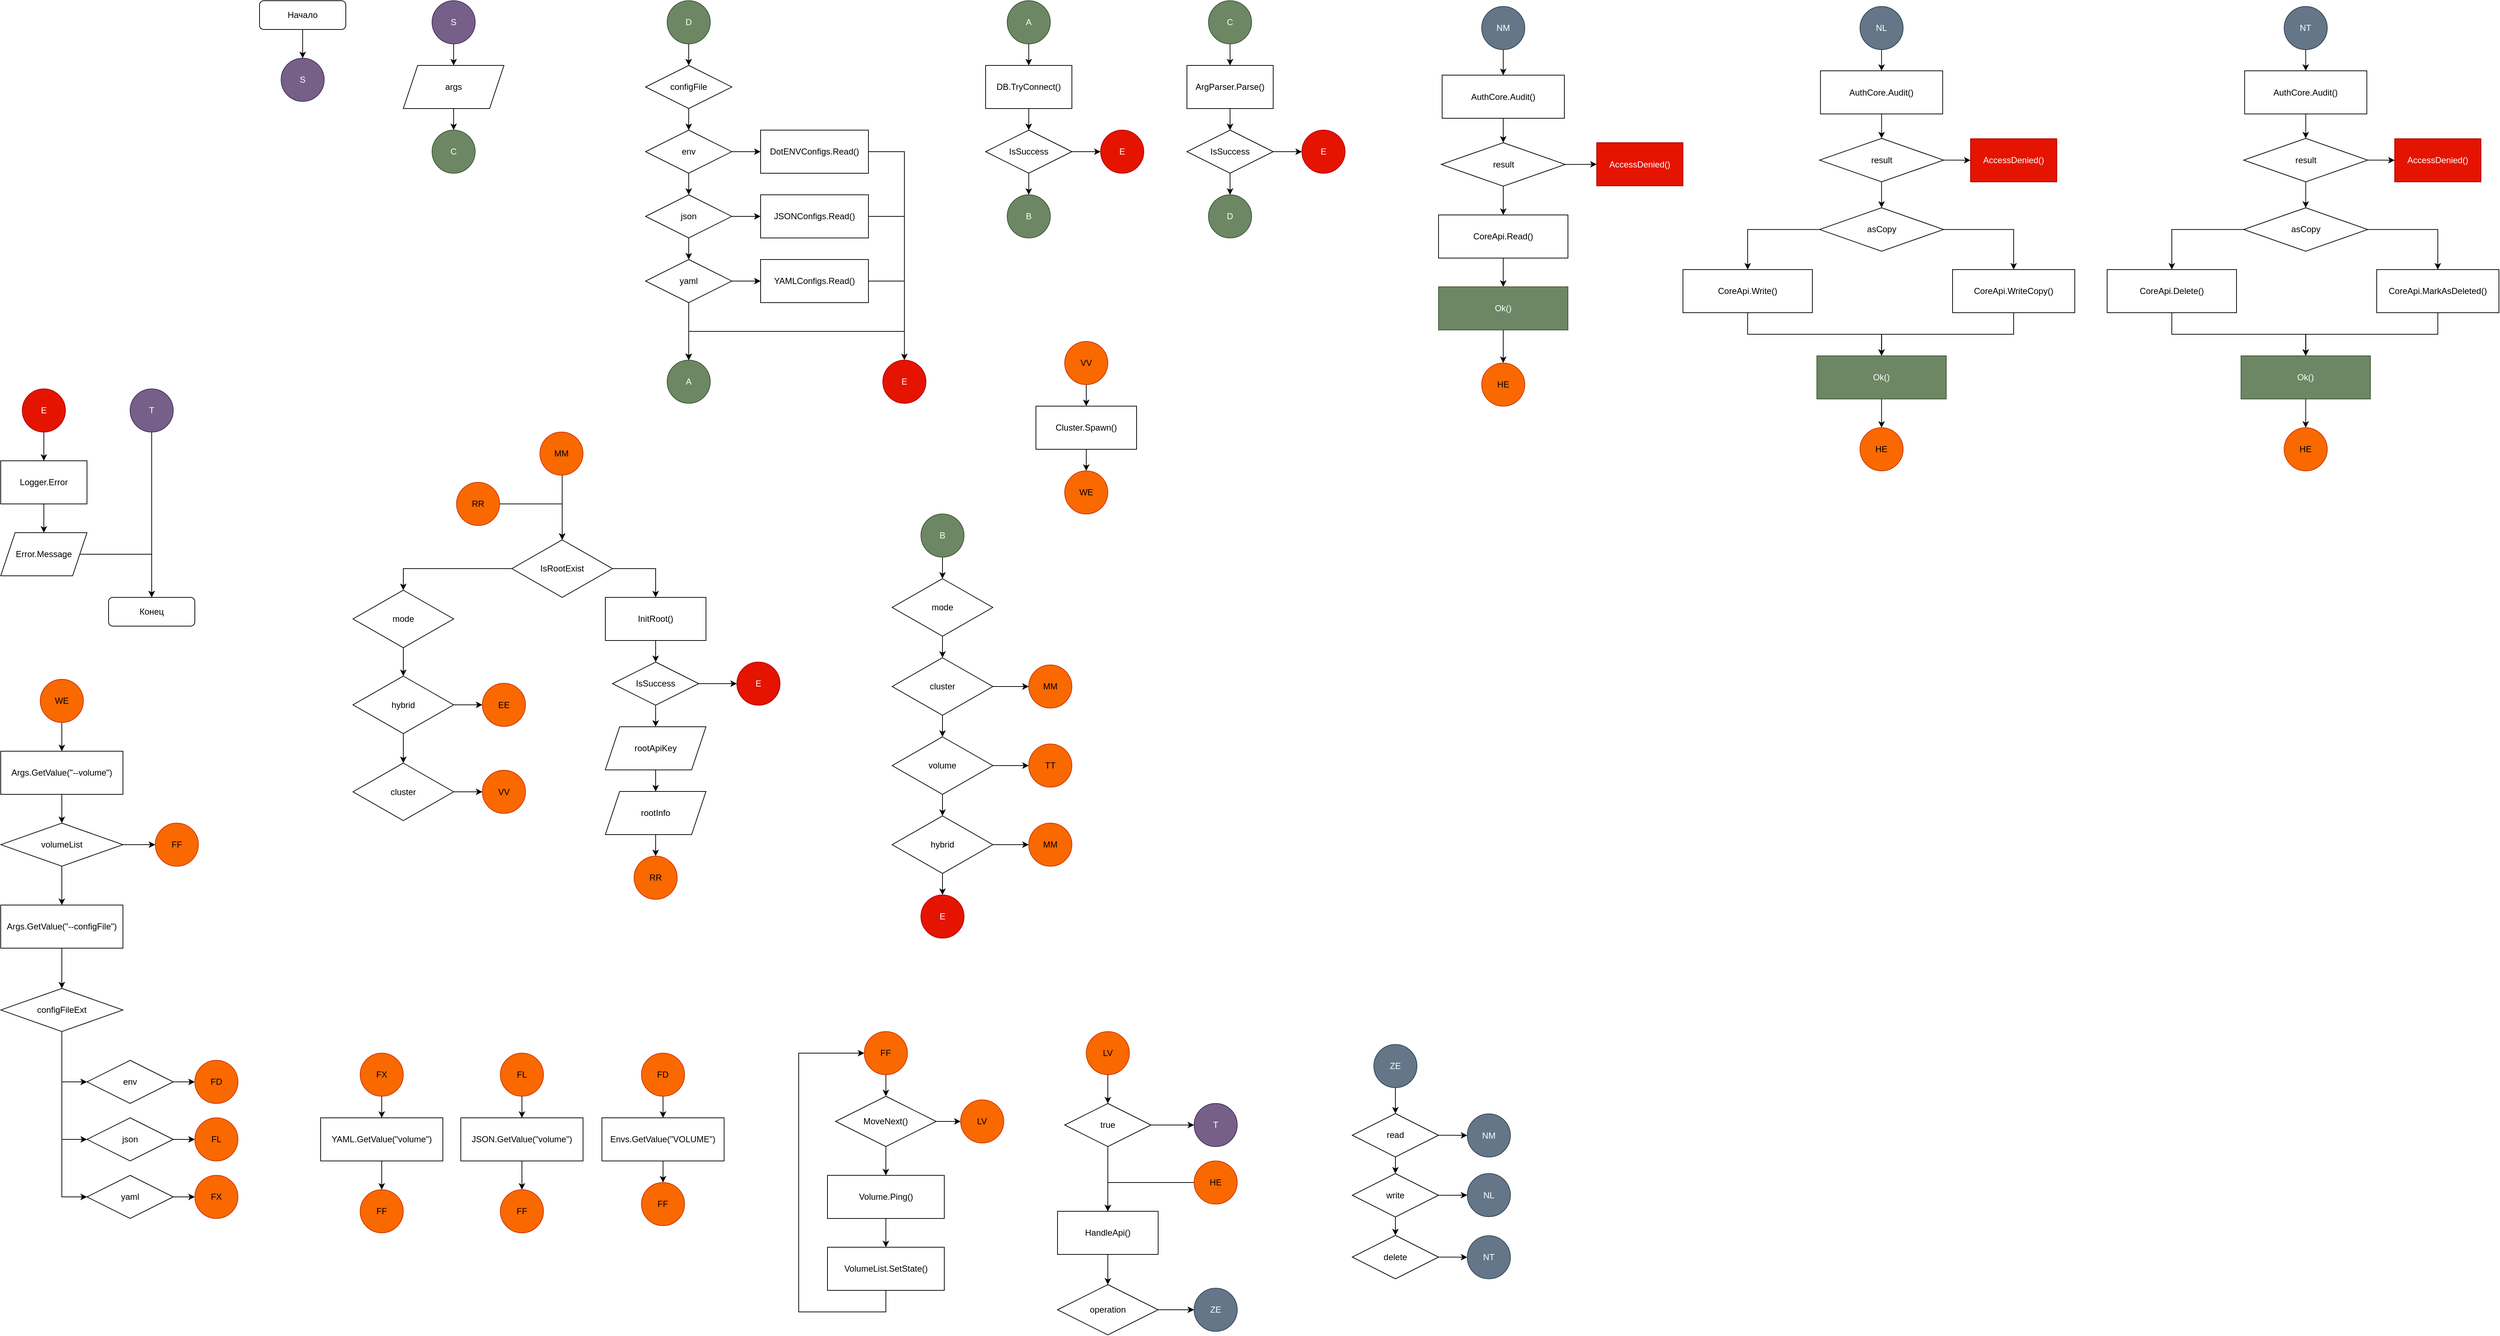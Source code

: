 <mxfile version="28.0.6" pages="3">
  <diagram id="C5RBs43oDa-KdzZeNtuy" name="Page-1">
    <mxGraphModel dx="2328" dy="885" grid="1" gridSize="10" guides="1" tooltips="1" connect="1" arrows="1" fold="1" page="1" pageScale="1" pageWidth="827" pageHeight="1169" math="0" shadow="0">
      <root>
        <mxCell id="WIyWlLk6GJQsqaUBKTNV-0" />
        <mxCell id="WIyWlLk6GJQsqaUBKTNV-1" parent="WIyWlLk6GJQsqaUBKTNV-0" />
        <mxCell id="8N_FcMI9_JePkyyZ4MbF-60" style="edgeStyle=orthogonalEdgeStyle;rounded=0;orthogonalLoop=1;jettySize=auto;html=1;entryX=0.5;entryY=0;entryDx=0;entryDy=0;" parent="WIyWlLk6GJQsqaUBKTNV-1" source="WIyWlLk6GJQsqaUBKTNV-3" target="8N_FcMI9_JePkyyZ4MbF-59" edge="1">
          <mxGeometry relative="1" as="geometry" />
        </mxCell>
        <mxCell id="WIyWlLk6GJQsqaUBKTNV-3" value="Начало" style="rounded=1;whiteSpace=wrap;html=1;fontSize=12;glass=0;strokeWidth=1;shadow=0;" parent="WIyWlLk6GJQsqaUBKTNV-1" vertex="1">
          <mxGeometry x="-200" y="40" width="120" height="40" as="geometry" />
        </mxCell>
        <mxCell id="WIyWlLk6GJQsqaUBKTNV-11" value="Конец" style="rounded=1;whiteSpace=wrap;html=1;fontSize=12;glass=0;strokeWidth=1;shadow=0;" parent="WIyWlLk6GJQsqaUBKTNV-1" vertex="1">
          <mxGeometry x="-410" y="870" width="120" height="40" as="geometry" />
        </mxCell>
        <mxCell id="8N_FcMI9_JePkyyZ4MbF-3" style="edgeStyle=orthogonalEdgeStyle;rounded=0;orthogonalLoop=1;jettySize=auto;html=1;exitX=1;exitY=0.5;exitDx=0;exitDy=0;entryX=0.5;entryY=0;entryDx=0;entryDy=0;" parent="WIyWlLk6GJQsqaUBKTNV-1" source="8N_FcMI9_JePkyyZ4MbF-0" target="8N_FcMI9_JePkyyZ4MbF-1" edge="1">
          <mxGeometry relative="1" as="geometry" />
        </mxCell>
        <mxCell id="veDKGBILxuSOt_c6IYAu-9" style="edgeStyle=orthogonalEdgeStyle;rounded=0;orthogonalLoop=1;jettySize=auto;html=1;exitX=0;exitY=0.5;exitDx=0;exitDy=0;entryX=0.5;entryY=0;entryDx=0;entryDy=0;" parent="WIyWlLk6GJQsqaUBKTNV-1" source="8N_FcMI9_JePkyyZ4MbF-0" target="XB72b0_UV2uOKMiOkbT4-26" edge="1">
          <mxGeometry relative="1" as="geometry">
            <mxPoint x="104" y="870.0" as="targetPoint" />
          </mxGeometry>
        </mxCell>
        <mxCell id="8N_FcMI9_JePkyyZ4MbF-0" value="IsRootExist" style="rhombus;whiteSpace=wrap;html=1;" parent="WIyWlLk6GJQsqaUBKTNV-1" vertex="1">
          <mxGeometry x="151" y="790" width="140" height="80" as="geometry" />
        </mxCell>
        <mxCell id="8N_FcMI9_JePkyyZ4MbF-62" style="edgeStyle=orthogonalEdgeStyle;rounded=0;orthogonalLoop=1;jettySize=auto;html=1;" parent="WIyWlLk6GJQsqaUBKTNV-1" source="8N_FcMI9_JePkyyZ4MbF-1" target="8N_FcMI9_JePkyyZ4MbF-61" edge="1">
          <mxGeometry relative="1" as="geometry" />
        </mxCell>
        <mxCell id="8N_FcMI9_JePkyyZ4MbF-65" style="edgeStyle=orthogonalEdgeStyle;rounded=0;orthogonalLoop=1;jettySize=auto;html=1;entryX=0;entryY=0.5;entryDx=0;entryDy=0;exitX=1;exitY=0.5;exitDx=0;exitDy=0;" parent="WIyWlLk6GJQsqaUBKTNV-1" source="8N_FcMI9_JePkyyZ4MbF-61" target="8N_FcMI9_JePkyyZ4MbF-64" edge="1">
          <mxGeometry relative="1" as="geometry" />
        </mxCell>
        <mxCell id="8N_FcMI9_JePkyyZ4MbF-1" value="InitRoot()" style="rounded=0;whiteSpace=wrap;html=1;" parent="WIyWlLk6GJQsqaUBKTNV-1" vertex="1">
          <mxGeometry x="281" y="870" width="140" height="60" as="geometry" />
        </mxCell>
        <mxCell id="XB72b0_UV2uOKMiOkbT4-63" style="edgeStyle=orthogonalEdgeStyle;rounded=0;orthogonalLoop=1;jettySize=auto;html=1;entryX=0.5;entryY=0;entryDx=0;entryDy=0;" parent="WIyWlLk6GJQsqaUBKTNV-1" source="8N_FcMI9_JePkyyZ4MbF-2" target="XB72b0_UV2uOKMiOkbT4-61" edge="1">
          <mxGeometry relative="1" as="geometry" />
        </mxCell>
        <mxCell id="8N_FcMI9_JePkyyZ4MbF-2" value="Cluster.Spawn()" style="rounded=0;whiteSpace=wrap;html=1;" parent="WIyWlLk6GJQsqaUBKTNV-1" vertex="1">
          <mxGeometry x="880" y="604" width="140" height="60" as="geometry" />
        </mxCell>
        <mxCell id="8N_FcMI9_JePkyyZ4MbF-43" style="edgeStyle=orthogonalEdgeStyle;rounded=0;orthogonalLoop=1;jettySize=auto;html=1;entryX=0.5;entryY=0;entryDx=0;entryDy=0;" parent="WIyWlLk6GJQsqaUBKTNV-1" source="8N_FcMI9_JePkyyZ4MbF-8" target="8N_FcMI9_JePkyyZ4MbF-42" edge="1">
          <mxGeometry relative="1" as="geometry" />
        </mxCell>
        <mxCell id="8N_FcMI9_JePkyyZ4MbF-8" value="args" style="shape=parallelogram;perimeter=parallelogramPerimeter;whiteSpace=wrap;html=1;fixedSize=1;" parent="WIyWlLk6GJQsqaUBKTNV-1" vertex="1">
          <mxGeometry y="130" width="140" height="60" as="geometry" />
        </mxCell>
        <mxCell id="8N_FcMI9_JePkyyZ4MbF-51" style="edgeStyle=orthogonalEdgeStyle;rounded=0;orthogonalLoop=1;jettySize=auto;html=1;exitX=0.5;exitY=1;exitDx=0;exitDy=0;entryX=0.5;entryY=0;entryDx=0;entryDy=0;" parent="WIyWlLk6GJQsqaUBKTNV-1" source="8N_FcMI9_JePkyyZ4MbF-10" target="8N_FcMI9_JePkyyZ4MbF-50" edge="1">
          <mxGeometry relative="1" as="geometry" />
        </mxCell>
        <mxCell id="8N_FcMI9_JePkyyZ4MbF-10" value="rootApiKey" style="shape=parallelogram;perimeter=parallelogramPerimeter;whiteSpace=wrap;html=1;fixedSize=1;" parent="WIyWlLk6GJQsqaUBKTNV-1" vertex="1">
          <mxGeometry x="281" y="1050" width="140" height="60" as="geometry" />
        </mxCell>
        <mxCell id="8N_FcMI9_JePkyyZ4MbF-26" style="edgeStyle=orthogonalEdgeStyle;rounded=0;orthogonalLoop=1;jettySize=auto;html=1;exitX=0.5;exitY=1;exitDx=0;exitDy=0;entryX=0.5;entryY=0;entryDx=0;entryDy=0;" parent="WIyWlLk6GJQsqaUBKTNV-1" source="8N_FcMI9_JePkyyZ4MbF-13" target="8N_FcMI9_JePkyyZ4MbF-22" edge="1">
          <mxGeometry relative="1" as="geometry" />
        </mxCell>
        <mxCell id="8N_FcMI9_JePkyyZ4MbF-13" value="DB.TryConnect()" style="rounded=0;whiteSpace=wrap;html=1;" parent="WIyWlLk6GJQsqaUBKTNV-1" vertex="1">
          <mxGeometry x="810" y="130" width="120" height="60" as="geometry" />
        </mxCell>
        <mxCell id="8N_FcMI9_JePkyyZ4MbF-21" style="edgeStyle=orthogonalEdgeStyle;rounded=0;orthogonalLoop=1;jettySize=auto;html=1;entryX=0.5;entryY=0;entryDx=0;entryDy=0;" parent="WIyWlLk6GJQsqaUBKTNV-1" source="8N_FcMI9_JePkyyZ4MbF-14" target="8N_FcMI9_JePkyyZ4MbF-19" edge="1">
          <mxGeometry relative="1" as="geometry" />
        </mxCell>
        <mxCell id="8N_FcMI9_JePkyyZ4MbF-14" value="E" style="ellipse;whiteSpace=wrap;html=1;aspect=fixed;fillColor=#e51400;fontColor=#ffffff;strokeColor=#B20000;" parent="WIyWlLk6GJQsqaUBKTNV-1" vertex="1">
          <mxGeometry x="-530" y="580" width="60" height="60" as="geometry" />
        </mxCell>
        <mxCell id="8N_FcMI9_JePkyyZ4MbF-18" style="edgeStyle=orthogonalEdgeStyle;rounded=0;orthogonalLoop=1;jettySize=auto;html=1;entryX=0.5;entryY=0;entryDx=0;entryDy=0;" parent="WIyWlLk6GJQsqaUBKTNV-1" source="8N_FcMI9_JePkyyZ4MbF-16" target="WIyWlLk6GJQsqaUBKTNV-11" edge="1">
          <mxGeometry relative="1" as="geometry" />
        </mxCell>
        <mxCell id="8N_FcMI9_JePkyyZ4MbF-16" value="Error.Message" style="shape=parallelogram;perimeter=parallelogramPerimeter;whiteSpace=wrap;html=1;fixedSize=1;" parent="WIyWlLk6GJQsqaUBKTNV-1" vertex="1">
          <mxGeometry x="-560" y="780" width="120" height="60" as="geometry" />
        </mxCell>
        <mxCell id="8N_FcMI9_JePkyyZ4MbF-20" style="edgeStyle=orthogonalEdgeStyle;rounded=0;orthogonalLoop=1;jettySize=auto;html=1;entryX=0.5;entryY=0;entryDx=0;entryDy=0;" parent="WIyWlLk6GJQsqaUBKTNV-1" source="8N_FcMI9_JePkyyZ4MbF-19" target="8N_FcMI9_JePkyyZ4MbF-16" edge="1">
          <mxGeometry relative="1" as="geometry" />
        </mxCell>
        <mxCell id="8N_FcMI9_JePkyyZ4MbF-19" value="Logger.Error" style="rounded=0;whiteSpace=wrap;html=1;" parent="WIyWlLk6GJQsqaUBKTNV-1" vertex="1">
          <mxGeometry x="-560" y="680" width="120" height="60" as="geometry" />
        </mxCell>
        <mxCell id="8N_FcMI9_JePkyyZ4MbF-28" style="edgeStyle=orthogonalEdgeStyle;rounded=0;orthogonalLoop=1;jettySize=auto;html=1;exitX=1;exitY=0.5;exitDx=0;exitDy=0;entryX=0;entryY=0.5;entryDx=0;entryDy=0;" parent="WIyWlLk6GJQsqaUBKTNV-1" source="8N_FcMI9_JePkyyZ4MbF-22" target="8N_FcMI9_JePkyyZ4MbF-27" edge="1">
          <mxGeometry relative="1" as="geometry" />
        </mxCell>
        <mxCell id="8N_FcMI9_JePkyyZ4MbF-31" style="edgeStyle=orthogonalEdgeStyle;rounded=0;orthogonalLoop=1;jettySize=auto;html=1;exitX=0.5;exitY=1;exitDx=0;exitDy=0;entryX=0.5;entryY=0;entryDx=0;entryDy=0;" parent="WIyWlLk6GJQsqaUBKTNV-1" source="8N_FcMI9_JePkyyZ4MbF-22" target="8N_FcMI9_JePkyyZ4MbF-30" edge="1">
          <mxGeometry relative="1" as="geometry" />
        </mxCell>
        <mxCell id="8N_FcMI9_JePkyyZ4MbF-22" value="IsSuccess" style="rhombus;whiteSpace=wrap;html=1;" parent="WIyWlLk6GJQsqaUBKTNV-1" vertex="1">
          <mxGeometry x="810" y="220" width="120" height="60" as="geometry" />
        </mxCell>
        <mxCell id="8N_FcMI9_JePkyyZ4MbF-25" style="edgeStyle=orthogonalEdgeStyle;rounded=0;orthogonalLoop=1;jettySize=auto;html=1;entryX=0.5;entryY=0;entryDx=0;entryDy=0;" parent="WIyWlLk6GJQsqaUBKTNV-1" source="8N_FcMI9_JePkyyZ4MbF-24" target="8N_FcMI9_JePkyyZ4MbF-13" edge="1">
          <mxGeometry relative="1" as="geometry" />
        </mxCell>
        <mxCell id="8N_FcMI9_JePkyyZ4MbF-24" value="A" style="ellipse;whiteSpace=wrap;html=1;aspect=fixed;fillColor=#6d8764;fontColor=#ffffff;strokeColor=#3A5431;" parent="WIyWlLk6GJQsqaUBKTNV-1" vertex="1">
          <mxGeometry x="840" y="40" width="60" height="60" as="geometry" />
        </mxCell>
        <mxCell id="8N_FcMI9_JePkyyZ4MbF-27" value="E" style="ellipse;whiteSpace=wrap;html=1;aspect=fixed;fillColor=#e51400;fontColor=#ffffff;strokeColor=#B20000;" parent="WIyWlLk6GJQsqaUBKTNV-1" vertex="1">
          <mxGeometry x="970" y="220" width="60" height="60" as="geometry" />
        </mxCell>
        <mxCell id="8N_FcMI9_JePkyyZ4MbF-30" value="B" style="ellipse;whiteSpace=wrap;html=1;aspect=fixed;fillColor=#6d8764;fontColor=#ffffff;strokeColor=#3A5431;" parent="WIyWlLk6GJQsqaUBKTNV-1" vertex="1">
          <mxGeometry x="840" y="310" width="60" height="60" as="geometry" />
        </mxCell>
        <mxCell id="8N_FcMI9_JePkyyZ4MbF-39" style="edgeStyle=orthogonalEdgeStyle;rounded=0;orthogonalLoop=1;jettySize=auto;html=1;entryX=0.5;entryY=0;entryDx=0;entryDy=0;" parent="WIyWlLk6GJQsqaUBKTNV-1" source="8N_FcMI9_JePkyyZ4MbF-33" target="8N_FcMI9_JePkyyZ4MbF-34" edge="1">
          <mxGeometry relative="1" as="geometry" />
        </mxCell>
        <mxCell id="8N_FcMI9_JePkyyZ4MbF-33" value="ArgParser.Parse()" style="rounded=0;whiteSpace=wrap;html=1;" parent="WIyWlLk6GJQsqaUBKTNV-1" vertex="1">
          <mxGeometry x="1090" y="130" width="120" height="60" as="geometry" />
        </mxCell>
        <mxCell id="8N_FcMI9_JePkyyZ4MbF-40" style="edgeStyle=orthogonalEdgeStyle;rounded=0;orthogonalLoop=1;jettySize=auto;html=1;entryX=0.5;entryY=0;entryDx=0;entryDy=0;" parent="WIyWlLk6GJQsqaUBKTNV-1" source="8N_FcMI9_JePkyyZ4MbF-34" target="8N_FcMI9_JePkyyZ4MbF-37" edge="1">
          <mxGeometry relative="1" as="geometry" />
        </mxCell>
        <mxCell id="8N_FcMI9_JePkyyZ4MbF-41" style="edgeStyle=orthogonalEdgeStyle;rounded=0;orthogonalLoop=1;jettySize=auto;html=1;entryX=0;entryY=0.5;entryDx=0;entryDy=0;" parent="WIyWlLk6GJQsqaUBKTNV-1" source="8N_FcMI9_JePkyyZ4MbF-34" target="8N_FcMI9_JePkyyZ4MbF-36" edge="1">
          <mxGeometry relative="1" as="geometry" />
        </mxCell>
        <mxCell id="8N_FcMI9_JePkyyZ4MbF-34" value="IsSuccess" style="rhombus;whiteSpace=wrap;html=1;" parent="WIyWlLk6GJQsqaUBKTNV-1" vertex="1">
          <mxGeometry x="1090" y="220" width="120" height="60" as="geometry" />
        </mxCell>
        <mxCell id="8N_FcMI9_JePkyyZ4MbF-38" style="edgeStyle=orthogonalEdgeStyle;rounded=0;orthogonalLoop=1;jettySize=auto;html=1;exitX=0.5;exitY=1;exitDx=0;exitDy=0;entryX=0.5;entryY=0;entryDx=0;entryDy=0;" parent="WIyWlLk6GJQsqaUBKTNV-1" source="8N_FcMI9_JePkyyZ4MbF-35" target="8N_FcMI9_JePkyyZ4MbF-33" edge="1">
          <mxGeometry relative="1" as="geometry" />
        </mxCell>
        <mxCell id="8N_FcMI9_JePkyyZ4MbF-35" value="C" style="ellipse;whiteSpace=wrap;html=1;aspect=fixed;fillColor=#6d8764;fontColor=#ffffff;strokeColor=#3A5431;" parent="WIyWlLk6GJQsqaUBKTNV-1" vertex="1">
          <mxGeometry x="1120" y="40" width="60" height="60" as="geometry" />
        </mxCell>
        <mxCell id="8N_FcMI9_JePkyyZ4MbF-36" value="E" style="ellipse;whiteSpace=wrap;html=1;aspect=fixed;fillColor=#e51400;fontColor=#ffffff;strokeColor=#B20000;" parent="WIyWlLk6GJQsqaUBKTNV-1" vertex="1">
          <mxGeometry x="1250" y="220" width="60" height="60" as="geometry" />
        </mxCell>
        <mxCell id="8N_FcMI9_JePkyyZ4MbF-37" value="D" style="ellipse;whiteSpace=wrap;html=1;aspect=fixed;fillColor=#6d8764;fontColor=#ffffff;strokeColor=#3A5431;" parent="WIyWlLk6GJQsqaUBKTNV-1" vertex="1">
          <mxGeometry x="1120" y="310" width="60" height="60" as="geometry" />
        </mxCell>
        <mxCell id="8N_FcMI9_JePkyyZ4MbF-42" value="C" style="ellipse;whiteSpace=wrap;html=1;aspect=fixed;fillColor=#6d8764;fontColor=#ffffff;strokeColor=#3A5431;" parent="WIyWlLk6GJQsqaUBKTNV-1" vertex="1">
          <mxGeometry x="40" y="220" width="60" height="60" as="geometry" />
        </mxCell>
        <mxCell id="8N_FcMI9_JePkyyZ4MbF-44" value="A" style="ellipse;whiteSpace=wrap;html=1;aspect=fixed;fillColor=#6d8764;fontColor=#ffffff;strokeColor=#3A5431;" parent="WIyWlLk6GJQsqaUBKTNV-1" vertex="1">
          <mxGeometry x="367" y="540" width="60" height="60" as="geometry" />
        </mxCell>
        <mxCell id="8N_FcMI9_JePkyyZ4MbF-47" style="edgeStyle=orthogonalEdgeStyle;rounded=0;orthogonalLoop=1;jettySize=auto;html=1;entryX=0.5;entryY=0;entryDx=0;entryDy=0;" parent="WIyWlLk6GJQsqaUBKTNV-1" source="8N_FcMI9_JePkyyZ4MbF-46" target="WIyWlLk6GJQsqaUBKTNV-11" edge="1">
          <mxGeometry relative="1" as="geometry" />
        </mxCell>
        <mxCell id="8N_FcMI9_JePkyyZ4MbF-46" value="T" style="ellipse;whiteSpace=wrap;html=1;aspect=fixed;fillColor=#76608a;fontColor=#ffffff;strokeColor=#432D57;" parent="WIyWlLk6GJQsqaUBKTNV-1" vertex="1">
          <mxGeometry x="-380" y="580" width="60" height="60" as="geometry" />
        </mxCell>
        <mxCell id="8N_FcMI9_JePkyyZ4MbF-49" style="edgeStyle=orthogonalEdgeStyle;rounded=0;orthogonalLoop=1;jettySize=auto;html=1;entryX=0.5;entryY=0;entryDx=0;entryDy=0;" parent="WIyWlLk6GJQsqaUBKTNV-1" source="8N_FcMI9_JePkyyZ4MbF-48" target="8N_FcMI9_JePkyyZ4MbF-0" edge="1">
          <mxGeometry relative="1" as="geometry" />
        </mxCell>
        <mxCell id="8N_FcMI9_JePkyyZ4MbF-48" value="RR" style="ellipse;whiteSpace=wrap;html=1;aspect=fixed;fillColor=#fa6800;fontColor=#000000;strokeColor=#C73500;" parent="WIyWlLk6GJQsqaUBKTNV-1" vertex="1">
          <mxGeometry x="74" y="710" width="60" height="60" as="geometry" />
        </mxCell>
        <mxCell id="8N_FcMI9_JePkyyZ4MbF-53" style="edgeStyle=orthogonalEdgeStyle;rounded=0;orthogonalLoop=1;jettySize=auto;html=1;exitX=0.5;exitY=1;exitDx=0;exitDy=0;" parent="WIyWlLk6GJQsqaUBKTNV-1" source="8N_FcMI9_JePkyyZ4MbF-50" target="8N_FcMI9_JePkyyZ4MbF-52" edge="1">
          <mxGeometry relative="1" as="geometry" />
        </mxCell>
        <mxCell id="8N_FcMI9_JePkyyZ4MbF-50" value="rootInfo" style="shape=parallelogram;perimeter=parallelogramPerimeter;whiteSpace=wrap;html=1;fixedSize=1;" parent="WIyWlLk6GJQsqaUBKTNV-1" vertex="1">
          <mxGeometry x="281" y="1140" width="140" height="60" as="geometry" />
        </mxCell>
        <mxCell id="8N_FcMI9_JePkyyZ4MbF-52" value="RR" style="ellipse;whiteSpace=wrap;html=1;aspect=fixed;fillColor=#fa6800;fontColor=#000000;strokeColor=#C73500;" parent="WIyWlLk6GJQsqaUBKTNV-1" vertex="1">
          <mxGeometry x="321" y="1230" width="60" height="60" as="geometry" />
        </mxCell>
        <mxCell id="XB72b0_UV2uOKMiOkbT4-14" style="edgeStyle=orthogonalEdgeStyle;rounded=0;orthogonalLoop=1;jettySize=auto;html=1;entryX=0.5;entryY=0;entryDx=0;entryDy=0;" parent="WIyWlLk6GJQsqaUBKTNV-1" source="8N_FcMI9_JePkyyZ4MbF-55" target="XB72b0_UV2uOKMiOkbT4-3" edge="1">
          <mxGeometry relative="1" as="geometry" />
        </mxCell>
        <mxCell id="8N_FcMI9_JePkyyZ4MbF-55" value="D" style="ellipse;whiteSpace=wrap;html=1;aspect=fixed;fillColor=#6d8764;fontColor=#ffffff;strokeColor=#3A5431;" parent="WIyWlLk6GJQsqaUBKTNV-1" vertex="1">
          <mxGeometry x="367" y="40" width="60" height="60" as="geometry" />
        </mxCell>
        <mxCell id="XB72b0_UV2uOKMiOkbT4-25" style="edgeStyle=orthogonalEdgeStyle;rounded=0;orthogonalLoop=1;jettySize=auto;html=1;" parent="WIyWlLk6GJQsqaUBKTNV-1" source="8N_FcMI9_JePkyyZ4MbF-57" target="veDKGBILxuSOt_c6IYAu-0" edge="1">
          <mxGeometry relative="1" as="geometry" />
        </mxCell>
        <mxCell id="8N_FcMI9_JePkyyZ4MbF-57" value="B" style="ellipse;whiteSpace=wrap;html=1;aspect=fixed;fillColor=#6d8764;fontColor=#ffffff;strokeColor=#3A5431;" parent="WIyWlLk6GJQsqaUBKTNV-1" vertex="1">
          <mxGeometry x="720" y="754" width="60" height="60" as="geometry" />
        </mxCell>
        <mxCell id="8N_FcMI9_JePkyyZ4MbF-59" value="S" style="ellipse;whiteSpace=wrap;html=1;aspect=fixed;fillColor=#76608a;fontColor=#ffffff;strokeColor=#432D57;" parent="WIyWlLk6GJQsqaUBKTNV-1" vertex="1">
          <mxGeometry x="-170" y="120" width="60" height="60" as="geometry" />
        </mxCell>
        <mxCell id="8N_FcMI9_JePkyyZ4MbF-63" style="edgeStyle=orthogonalEdgeStyle;rounded=0;orthogonalLoop=1;jettySize=auto;html=1;entryX=0.5;entryY=0;entryDx=0;entryDy=0;" parent="WIyWlLk6GJQsqaUBKTNV-1" source="8N_FcMI9_JePkyyZ4MbF-61" target="8N_FcMI9_JePkyyZ4MbF-10" edge="1">
          <mxGeometry relative="1" as="geometry" />
        </mxCell>
        <mxCell id="8N_FcMI9_JePkyyZ4MbF-61" value="IsSuccess" style="rhombus;whiteSpace=wrap;html=1;" parent="WIyWlLk6GJQsqaUBKTNV-1" vertex="1">
          <mxGeometry x="291" y="960" width="120" height="60" as="geometry" />
        </mxCell>
        <mxCell id="8N_FcMI9_JePkyyZ4MbF-64" value="E" style="ellipse;whiteSpace=wrap;html=1;aspect=fixed;fillColor=#e51400;fontColor=#ffffff;strokeColor=#B20000;" parent="WIyWlLk6GJQsqaUBKTNV-1" vertex="1">
          <mxGeometry x="464" y="960" width="60" height="60" as="geometry" />
        </mxCell>
        <mxCell id="8N_FcMI9_JePkyyZ4MbF-68" style="edgeStyle=orthogonalEdgeStyle;rounded=0;orthogonalLoop=1;jettySize=auto;html=1;entryX=0;entryY=0.5;entryDx=0;entryDy=0;" parent="WIyWlLk6GJQsqaUBKTNV-1" source="8N_FcMI9_JePkyyZ4MbF-66" target="8N_FcMI9_JePkyyZ4MbF-67" edge="1">
          <mxGeometry relative="1" as="geometry" />
        </mxCell>
        <mxCell id="8N_FcMI9_JePkyyZ4MbF-74" style="edgeStyle=orthogonalEdgeStyle;rounded=0;orthogonalLoop=1;jettySize=auto;html=1;exitX=0.5;exitY=1;exitDx=0;exitDy=0;entryX=0.5;entryY=0;entryDx=0;entryDy=0;" parent="WIyWlLk6GJQsqaUBKTNV-1" source="8N_FcMI9_JePkyyZ4MbF-66" target="8N_FcMI9_JePkyyZ4MbF-69" edge="1">
          <mxGeometry relative="1" as="geometry" />
        </mxCell>
        <mxCell id="8N_FcMI9_JePkyyZ4MbF-66" value="true" style="rhombus;whiteSpace=wrap;html=1;" parent="WIyWlLk6GJQsqaUBKTNV-1" vertex="1">
          <mxGeometry x="920" y="1574" width="120" height="60" as="geometry" />
        </mxCell>
        <mxCell id="8N_FcMI9_JePkyyZ4MbF-67" value="T" style="ellipse;whiteSpace=wrap;html=1;aspect=fixed;fillColor=#76608a;fontColor=#ffffff;strokeColor=#432D57;" parent="WIyWlLk6GJQsqaUBKTNV-1" vertex="1">
          <mxGeometry x="1100" y="1574" width="60" height="60" as="geometry" />
        </mxCell>
        <mxCell id="XB72b0_UV2uOKMiOkbT4-65" style="edgeStyle=orthogonalEdgeStyle;rounded=0;orthogonalLoop=1;jettySize=auto;html=1;entryX=0.5;entryY=0;entryDx=0;entryDy=0;" parent="WIyWlLk6GJQsqaUBKTNV-1" source="8N_FcMI9_JePkyyZ4MbF-69" target="XB72b0_UV2uOKMiOkbT4-64" edge="1">
          <mxGeometry relative="1" as="geometry" />
        </mxCell>
        <mxCell id="8N_FcMI9_JePkyyZ4MbF-69" value="HandleApi()" style="rounded=0;whiteSpace=wrap;html=1;" parent="WIyWlLk6GJQsqaUBKTNV-1" vertex="1">
          <mxGeometry x="910" y="1724" width="140" height="60" as="geometry" />
        </mxCell>
        <mxCell id="8N_FcMI9_JePkyyZ4MbF-77" style="edgeStyle=orthogonalEdgeStyle;rounded=0;orthogonalLoop=1;jettySize=auto;html=1;entryX=0.5;entryY=0;entryDx=0;entryDy=0;" parent="WIyWlLk6GJQsqaUBKTNV-1" source="8N_FcMI9_JePkyyZ4MbF-76" target="8N_FcMI9_JePkyyZ4MbF-8" edge="1">
          <mxGeometry relative="1" as="geometry" />
        </mxCell>
        <mxCell id="8N_FcMI9_JePkyyZ4MbF-76" value="S" style="ellipse;whiteSpace=wrap;html=1;aspect=fixed;fillColor=#76608a;fontColor=#ffffff;strokeColor=#432D57;" parent="WIyWlLk6GJQsqaUBKTNV-1" vertex="1">
          <mxGeometry x="40" y="40" width="60" height="60" as="geometry" />
        </mxCell>
        <mxCell id="veDKGBILxuSOt_c6IYAu-3" style="edgeStyle=orthogonalEdgeStyle;rounded=0;orthogonalLoop=1;jettySize=auto;html=1;exitX=0.5;exitY=1;exitDx=0;exitDy=0;entryX=0.5;entryY=0;entryDx=0;entryDy=0;" parent="WIyWlLk6GJQsqaUBKTNV-1" source="veDKGBILxuSOt_c6IYAu-0" target="veDKGBILxuSOt_c6IYAu-1" edge="1">
          <mxGeometry relative="1" as="geometry" />
        </mxCell>
        <mxCell id="veDKGBILxuSOt_c6IYAu-0" value="mode" style="rhombus;whiteSpace=wrap;html=1;" parent="WIyWlLk6GJQsqaUBKTNV-1" vertex="1">
          <mxGeometry x="680" y="844" width="140" height="80" as="geometry" />
        </mxCell>
        <mxCell id="veDKGBILxuSOt_c6IYAu-4" style="edgeStyle=orthogonalEdgeStyle;rounded=0;orthogonalLoop=1;jettySize=auto;html=1;exitX=0.5;exitY=1;exitDx=0;exitDy=0;entryX=0.5;entryY=0;entryDx=0;entryDy=0;" parent="WIyWlLk6GJQsqaUBKTNV-1" source="veDKGBILxuSOt_c6IYAu-1" target="veDKGBILxuSOt_c6IYAu-2" edge="1">
          <mxGeometry relative="1" as="geometry" />
        </mxCell>
        <mxCell id="XB72b0_UV2uOKMiOkbT4-28" style="edgeStyle=orthogonalEdgeStyle;rounded=0;orthogonalLoop=1;jettySize=auto;html=1;entryX=0;entryY=0.5;entryDx=0;entryDy=0;" parent="WIyWlLk6GJQsqaUBKTNV-1" source="veDKGBILxuSOt_c6IYAu-1" target="XB72b0_UV2uOKMiOkbT4-27" edge="1">
          <mxGeometry relative="1" as="geometry" />
        </mxCell>
        <mxCell id="veDKGBILxuSOt_c6IYAu-1" value="cluster" style="rhombus;whiteSpace=wrap;html=1;" parent="WIyWlLk6GJQsqaUBKTNV-1" vertex="1">
          <mxGeometry x="680" y="954" width="140" height="80" as="geometry" />
        </mxCell>
        <mxCell id="veDKGBILxuSOt_c6IYAu-13" style="edgeStyle=orthogonalEdgeStyle;rounded=0;orthogonalLoop=1;jettySize=auto;html=1;exitX=1;exitY=0.5;exitDx=0;exitDy=0;entryX=0;entryY=0.5;entryDx=0;entryDy=0;" parent="WIyWlLk6GJQsqaUBKTNV-1" source="veDKGBILxuSOt_c6IYAu-2" target="veDKGBILxuSOt_c6IYAu-11" edge="1">
          <mxGeometry relative="1" as="geometry" />
        </mxCell>
        <mxCell id="veDKGBILxuSOt_c6IYAu-37" style="edgeStyle=orthogonalEdgeStyle;rounded=0;orthogonalLoop=1;jettySize=auto;html=1;entryX=0.5;entryY=0;entryDx=0;entryDy=0;" parent="WIyWlLk6GJQsqaUBKTNV-1" source="veDKGBILxuSOt_c6IYAu-2" target="veDKGBILxuSOt_c6IYAu-36" edge="1">
          <mxGeometry relative="1" as="geometry" />
        </mxCell>
        <mxCell id="veDKGBILxuSOt_c6IYAu-2" value="volume" style="rhombus;whiteSpace=wrap;html=1;" parent="WIyWlLk6GJQsqaUBKTNV-1" vertex="1">
          <mxGeometry x="680" y="1064" width="140" height="80" as="geometry" />
        </mxCell>
        <mxCell id="veDKGBILxuSOt_c6IYAu-5" value="E" style="ellipse;whiteSpace=wrap;html=1;aspect=fixed;fillColor=#e51400;fontColor=#ffffff;strokeColor=#B20000;" parent="WIyWlLk6GJQsqaUBKTNV-1" vertex="1">
          <mxGeometry x="720" y="1284" width="60" height="60" as="geometry" />
        </mxCell>
        <mxCell id="XB72b0_UV2uOKMiOkbT4-24" style="edgeStyle=orthogonalEdgeStyle;rounded=0;orthogonalLoop=1;jettySize=auto;html=1;entryX=0.5;entryY=0;entryDx=0;entryDy=0;" parent="WIyWlLk6GJQsqaUBKTNV-1" source="veDKGBILxuSOt_c6IYAu-7" target="8N_FcMI9_JePkyyZ4MbF-0" edge="1">
          <mxGeometry relative="1" as="geometry">
            <Array as="points">
              <mxPoint x="221" y="730" />
              <mxPoint x="221" y="730" />
            </Array>
          </mxGeometry>
        </mxCell>
        <mxCell id="veDKGBILxuSOt_c6IYAu-7" value="MM" style="ellipse;whiteSpace=wrap;html=1;aspect=fixed;fillColor=#fa6800;fontColor=#000000;strokeColor=#C73500;" parent="WIyWlLk6GJQsqaUBKTNV-1" vertex="1">
          <mxGeometry x="190" y="640" width="60" height="60" as="geometry" />
        </mxCell>
        <mxCell id="veDKGBILxuSOt_c6IYAu-10" value="VV" style="ellipse;whiteSpace=wrap;html=1;aspect=fixed;fillColor=#fa6800;fontColor=#000000;strokeColor=#C73500;" parent="WIyWlLk6GJQsqaUBKTNV-1" vertex="1">
          <mxGeometry x="110" y="1110.5" width="60" height="60" as="geometry" />
        </mxCell>
        <mxCell id="veDKGBILxuSOt_c6IYAu-11" value="TT" style="ellipse;whiteSpace=wrap;html=1;aspect=fixed;fillColor=#fa6800;fontColor=#000000;strokeColor=#C73500;" parent="WIyWlLk6GJQsqaUBKTNV-1" vertex="1">
          <mxGeometry x="870" y="1074" width="60" height="60" as="geometry" />
        </mxCell>
        <mxCell id="veDKGBILxuSOt_c6IYAu-16" style="edgeStyle=orthogonalEdgeStyle;rounded=0;orthogonalLoop=1;jettySize=auto;html=1;entryX=0.5;entryY=0;entryDx=0;entryDy=0;" parent="WIyWlLk6GJQsqaUBKTNV-1" source="veDKGBILxuSOt_c6IYAu-15" target="8N_FcMI9_JePkyyZ4MbF-2" edge="1">
          <mxGeometry relative="1" as="geometry" />
        </mxCell>
        <mxCell id="veDKGBILxuSOt_c6IYAu-15" value="VV" style="ellipse;whiteSpace=wrap;html=1;aspect=fixed;fillColor=#fa6800;fontColor=#000000;strokeColor=#C73500;" parent="WIyWlLk6GJQsqaUBKTNV-1" vertex="1">
          <mxGeometry x="920" y="514" width="60" height="60" as="geometry" />
        </mxCell>
        <mxCell id="veDKGBILxuSOt_c6IYAu-22" style="edgeStyle=orthogonalEdgeStyle;rounded=0;orthogonalLoop=1;jettySize=auto;html=1;entryX=0.5;entryY=0;entryDx=0;entryDy=0;" parent="WIyWlLk6GJQsqaUBKTNV-1" source="veDKGBILxuSOt_c6IYAu-19" target="veDKGBILxuSOt_c6IYAu-21" edge="1">
          <mxGeometry relative="1" as="geometry" />
        </mxCell>
        <mxCell id="veDKGBILxuSOt_c6IYAu-19" value="FF" style="ellipse;whiteSpace=wrap;html=1;aspect=fixed;fillColor=#fa6800;fontColor=#000000;strokeColor=#C73500;" parent="WIyWlLk6GJQsqaUBKTNV-1" vertex="1">
          <mxGeometry x="641.25" y="1474" width="60" height="60" as="geometry" />
        </mxCell>
        <mxCell id="veDKGBILxuSOt_c6IYAu-20" value="LV" style="ellipse;whiteSpace=wrap;html=1;aspect=fixed;fillColor=#fa6800;fontColor=#000000;strokeColor=#C73500;" parent="WIyWlLk6GJQsqaUBKTNV-1" vertex="1">
          <mxGeometry x="775.25" y="1569" width="60" height="60" as="geometry" />
        </mxCell>
        <mxCell id="veDKGBILxuSOt_c6IYAu-29" style="edgeStyle=orthogonalEdgeStyle;rounded=0;orthogonalLoop=1;jettySize=auto;html=1;exitX=0.5;exitY=1;exitDx=0;exitDy=0;entryX=0.5;entryY=0;entryDx=0;entryDy=0;" parent="WIyWlLk6GJQsqaUBKTNV-1" source="veDKGBILxuSOt_c6IYAu-21" target="veDKGBILxuSOt_c6IYAu-27" edge="1">
          <mxGeometry relative="1" as="geometry" />
        </mxCell>
        <mxCell id="veDKGBILxuSOt_c6IYAu-33" style="edgeStyle=orthogonalEdgeStyle;rounded=0;orthogonalLoop=1;jettySize=auto;html=1;exitX=1;exitY=0.5;exitDx=0;exitDy=0;entryX=0;entryY=0.5;entryDx=0;entryDy=0;" parent="WIyWlLk6GJQsqaUBKTNV-1" source="veDKGBILxuSOt_c6IYAu-21" target="veDKGBILxuSOt_c6IYAu-20" edge="1">
          <mxGeometry relative="1" as="geometry" />
        </mxCell>
        <mxCell id="veDKGBILxuSOt_c6IYAu-21" value="MoveNext()" style="rhombus;whiteSpace=wrap;html=1;" parent="WIyWlLk6GJQsqaUBKTNV-1" vertex="1">
          <mxGeometry x="601.25" y="1564" width="140" height="70" as="geometry" />
        </mxCell>
        <mxCell id="XB72b0_UV2uOKMiOkbT4-37" style="edgeStyle=orthogonalEdgeStyle;rounded=0;orthogonalLoop=1;jettySize=auto;html=1;entryX=0.5;entryY=0;entryDx=0;entryDy=0;" parent="WIyWlLk6GJQsqaUBKTNV-1" source="veDKGBILxuSOt_c6IYAu-27" target="XB72b0_UV2uOKMiOkbT4-36" edge="1">
          <mxGeometry relative="1" as="geometry" />
        </mxCell>
        <mxCell id="veDKGBILxuSOt_c6IYAu-27" value="Volume.Ping()" style="rounded=0;whiteSpace=wrap;html=1;" parent="WIyWlLk6GJQsqaUBKTNV-1" vertex="1">
          <mxGeometry x="590" y="1674" width="162.5" height="60" as="geometry" />
        </mxCell>
        <mxCell id="XB72b0_UV2uOKMiOkbT4-41" style="edgeStyle=orthogonalEdgeStyle;rounded=0;orthogonalLoop=1;jettySize=auto;html=1;entryX=0.5;entryY=0;entryDx=0;entryDy=0;" parent="WIyWlLk6GJQsqaUBKTNV-1" source="veDKGBILxuSOt_c6IYAu-34" target="8N_FcMI9_JePkyyZ4MbF-66" edge="1">
          <mxGeometry relative="1" as="geometry" />
        </mxCell>
        <mxCell id="veDKGBILxuSOt_c6IYAu-34" value="LV" style="ellipse;whiteSpace=wrap;html=1;aspect=fixed;fillColor=#fa6800;fontColor=#000000;strokeColor=#C73500;" parent="WIyWlLk6GJQsqaUBKTNV-1" vertex="1">
          <mxGeometry x="950" y="1474" width="60" height="60" as="geometry" />
        </mxCell>
        <mxCell id="veDKGBILxuSOt_c6IYAu-38" style="edgeStyle=orthogonalEdgeStyle;rounded=0;orthogonalLoop=1;jettySize=auto;html=1;entryX=0.5;entryY=0;entryDx=0;entryDy=0;" parent="WIyWlLk6GJQsqaUBKTNV-1" source="veDKGBILxuSOt_c6IYAu-36" target="veDKGBILxuSOt_c6IYAu-5" edge="1">
          <mxGeometry relative="1" as="geometry" />
        </mxCell>
        <mxCell id="XB72b0_UV2uOKMiOkbT4-30" style="edgeStyle=orthogonalEdgeStyle;rounded=0;orthogonalLoop=1;jettySize=auto;html=1;entryX=0;entryY=0.5;entryDx=0;entryDy=0;" parent="WIyWlLk6GJQsqaUBKTNV-1" source="veDKGBILxuSOt_c6IYAu-36" target="XB72b0_UV2uOKMiOkbT4-29" edge="1">
          <mxGeometry relative="1" as="geometry" />
        </mxCell>
        <mxCell id="veDKGBILxuSOt_c6IYAu-36" value="hybrid" style="rhombus;whiteSpace=wrap;html=1;" parent="WIyWlLk6GJQsqaUBKTNV-1" vertex="1">
          <mxGeometry x="680" y="1174" width="140" height="80" as="geometry" />
        </mxCell>
        <mxCell id="veDKGBILxuSOt_c6IYAu-39" value="EE" style="ellipse;whiteSpace=wrap;html=1;aspect=fixed;fillColor=#fa6800;fontColor=#000000;strokeColor=#C73500;" parent="WIyWlLk6GJQsqaUBKTNV-1" vertex="1">
          <mxGeometry x="110" y="989.5" width="60" height="60" as="geometry" />
        </mxCell>
        <mxCell id="XB72b0_UV2uOKMiOkbT4-22" style="edgeStyle=orthogonalEdgeStyle;rounded=0;orthogonalLoop=1;jettySize=auto;html=1;entryX=0.5;entryY=0;entryDx=0;entryDy=0;" parent="WIyWlLk6GJQsqaUBKTNV-1" source="XB72b0_UV2uOKMiOkbT4-0" target="8N_FcMI9_JePkyyZ4MbF-44" edge="1">
          <mxGeometry relative="1" as="geometry">
            <Array as="points">
              <mxPoint x="697" y="430" />
              <mxPoint x="697" y="500" />
              <mxPoint x="397" y="500" />
            </Array>
          </mxGeometry>
        </mxCell>
        <mxCell id="XB72b0_UV2uOKMiOkbT4-0" value="YAMLConfigs.Read()" style="rounded=0;whiteSpace=wrap;html=1;" parent="WIyWlLk6GJQsqaUBKTNV-1" vertex="1">
          <mxGeometry x="497" y="400" width="150" height="60" as="geometry" />
        </mxCell>
        <mxCell id="XB72b0_UV2uOKMiOkbT4-10" style="edgeStyle=orthogonalEdgeStyle;rounded=0;orthogonalLoop=1;jettySize=auto;html=1;exitX=0.5;exitY=1;exitDx=0;exitDy=0;entryX=0.5;entryY=0;entryDx=0;entryDy=0;" parent="WIyWlLk6GJQsqaUBKTNV-1" source="XB72b0_UV2uOKMiOkbT4-3" target="XB72b0_UV2uOKMiOkbT4-6" edge="1">
          <mxGeometry relative="1" as="geometry" />
        </mxCell>
        <mxCell id="XB72b0_UV2uOKMiOkbT4-3" value="configFile" style="rhombus;whiteSpace=wrap;html=1;" parent="WIyWlLk6GJQsqaUBKTNV-1" vertex="1">
          <mxGeometry x="337" y="130" width="120" height="60" as="geometry" />
        </mxCell>
        <mxCell id="XB72b0_UV2uOKMiOkbT4-21" style="edgeStyle=orthogonalEdgeStyle;rounded=0;orthogonalLoop=1;jettySize=auto;html=1;entryX=0.5;entryY=0;entryDx=0;entryDy=0;" parent="WIyWlLk6GJQsqaUBKTNV-1" source="XB72b0_UV2uOKMiOkbT4-4" target="8N_FcMI9_JePkyyZ4MbF-44" edge="1">
          <mxGeometry relative="1" as="geometry">
            <Array as="points">
              <mxPoint x="697" y="340" />
              <mxPoint x="697" y="500" />
              <mxPoint x="397" y="500" />
            </Array>
          </mxGeometry>
        </mxCell>
        <mxCell id="XB72b0_UV2uOKMiOkbT4-4" value="JSONConfigs.Read()" style="rounded=0;whiteSpace=wrap;html=1;" parent="WIyWlLk6GJQsqaUBKTNV-1" vertex="1">
          <mxGeometry x="497" y="310" width="150" height="60" as="geometry" />
        </mxCell>
        <mxCell id="XB72b0_UV2uOKMiOkbT4-20" style="edgeStyle=orthogonalEdgeStyle;rounded=0;orthogonalLoop=1;jettySize=auto;html=1;entryX=0.5;entryY=0;entryDx=0;entryDy=0;" parent="WIyWlLk6GJQsqaUBKTNV-1" source="XB72b0_UV2uOKMiOkbT4-5" target="8N_FcMI9_JePkyyZ4MbF-44" edge="1">
          <mxGeometry relative="1" as="geometry">
            <Array as="points">
              <mxPoint x="697" y="250" />
              <mxPoint x="697" y="500" />
              <mxPoint x="397" y="500" />
            </Array>
          </mxGeometry>
        </mxCell>
        <mxCell id="XB72b0_UV2uOKMiOkbT4-23" style="edgeStyle=orthogonalEdgeStyle;rounded=0;orthogonalLoop=1;jettySize=auto;html=1;entryX=0.5;entryY=0;entryDx=0;entryDy=0;" parent="WIyWlLk6GJQsqaUBKTNV-1" source="XB72b0_UV2uOKMiOkbT4-5" target="XB72b0_UV2uOKMiOkbT4-9" edge="1">
          <mxGeometry relative="1" as="geometry" />
        </mxCell>
        <mxCell id="XB72b0_UV2uOKMiOkbT4-5" value="DotENVConfigs.Read()" style="rounded=0;whiteSpace=wrap;html=1;" parent="WIyWlLk6GJQsqaUBKTNV-1" vertex="1">
          <mxGeometry x="497" y="220" width="150" height="60" as="geometry" />
        </mxCell>
        <mxCell id="XB72b0_UV2uOKMiOkbT4-11" style="edgeStyle=orthogonalEdgeStyle;rounded=0;orthogonalLoop=1;jettySize=auto;html=1;" parent="WIyWlLk6GJQsqaUBKTNV-1" source="XB72b0_UV2uOKMiOkbT4-6" target="XB72b0_UV2uOKMiOkbT4-7" edge="1">
          <mxGeometry relative="1" as="geometry" />
        </mxCell>
        <mxCell id="XB72b0_UV2uOKMiOkbT4-17" style="edgeStyle=orthogonalEdgeStyle;rounded=0;orthogonalLoop=1;jettySize=auto;html=1;entryX=0;entryY=0.5;entryDx=0;entryDy=0;" parent="WIyWlLk6GJQsqaUBKTNV-1" source="XB72b0_UV2uOKMiOkbT4-6" target="XB72b0_UV2uOKMiOkbT4-5" edge="1">
          <mxGeometry relative="1" as="geometry" />
        </mxCell>
        <mxCell id="XB72b0_UV2uOKMiOkbT4-6" value="env" style="rhombus;whiteSpace=wrap;html=1;" parent="WIyWlLk6GJQsqaUBKTNV-1" vertex="1">
          <mxGeometry x="337" y="220" width="120" height="60" as="geometry" />
        </mxCell>
        <mxCell id="XB72b0_UV2uOKMiOkbT4-12" style="edgeStyle=orthogonalEdgeStyle;rounded=0;orthogonalLoop=1;jettySize=auto;html=1;" parent="WIyWlLk6GJQsqaUBKTNV-1" source="XB72b0_UV2uOKMiOkbT4-7" target="XB72b0_UV2uOKMiOkbT4-8" edge="1">
          <mxGeometry relative="1" as="geometry" />
        </mxCell>
        <mxCell id="XB72b0_UV2uOKMiOkbT4-18" style="edgeStyle=orthogonalEdgeStyle;rounded=0;orthogonalLoop=1;jettySize=auto;html=1;entryX=0;entryY=0.5;entryDx=0;entryDy=0;" parent="WIyWlLk6GJQsqaUBKTNV-1" source="XB72b0_UV2uOKMiOkbT4-7" target="XB72b0_UV2uOKMiOkbT4-4" edge="1">
          <mxGeometry relative="1" as="geometry" />
        </mxCell>
        <mxCell id="XB72b0_UV2uOKMiOkbT4-7" value="json" style="rhombus;whiteSpace=wrap;html=1;" parent="WIyWlLk6GJQsqaUBKTNV-1" vertex="1">
          <mxGeometry x="337" y="310" width="120" height="60" as="geometry" />
        </mxCell>
        <mxCell id="XB72b0_UV2uOKMiOkbT4-15" style="edgeStyle=orthogonalEdgeStyle;rounded=0;orthogonalLoop=1;jettySize=auto;html=1;entryX=0.5;entryY=0;entryDx=0;entryDy=0;" parent="WIyWlLk6GJQsqaUBKTNV-1" source="XB72b0_UV2uOKMiOkbT4-8" target="8N_FcMI9_JePkyyZ4MbF-44" edge="1">
          <mxGeometry relative="1" as="geometry" />
        </mxCell>
        <mxCell id="XB72b0_UV2uOKMiOkbT4-19" style="edgeStyle=orthogonalEdgeStyle;rounded=0;orthogonalLoop=1;jettySize=auto;html=1;entryX=0;entryY=0.5;entryDx=0;entryDy=0;" parent="WIyWlLk6GJQsqaUBKTNV-1" source="XB72b0_UV2uOKMiOkbT4-8" target="XB72b0_UV2uOKMiOkbT4-0" edge="1">
          <mxGeometry relative="1" as="geometry" />
        </mxCell>
        <mxCell id="XB72b0_UV2uOKMiOkbT4-8" value="yaml" style="rhombus;whiteSpace=wrap;html=1;" parent="WIyWlLk6GJQsqaUBKTNV-1" vertex="1">
          <mxGeometry x="337" y="400" width="120" height="60" as="geometry" />
        </mxCell>
        <mxCell id="XB72b0_UV2uOKMiOkbT4-9" value="E" style="ellipse;whiteSpace=wrap;html=1;aspect=fixed;fillColor=#e51400;fontColor=#ffffff;strokeColor=#B20000;" parent="WIyWlLk6GJQsqaUBKTNV-1" vertex="1">
          <mxGeometry x="667" y="540" width="60" height="60" as="geometry" />
        </mxCell>
        <mxCell id="XB72b0_UV2uOKMiOkbT4-33" style="edgeStyle=orthogonalEdgeStyle;rounded=0;orthogonalLoop=1;jettySize=auto;html=1;entryX=0.5;entryY=0;entryDx=0;entryDy=0;" parent="WIyWlLk6GJQsqaUBKTNV-1" source="XB72b0_UV2uOKMiOkbT4-26" target="XB72b0_UV2uOKMiOkbT4-32" edge="1">
          <mxGeometry relative="1" as="geometry" />
        </mxCell>
        <mxCell id="XB72b0_UV2uOKMiOkbT4-26" value="mode" style="rhombus;whiteSpace=wrap;html=1;" parent="WIyWlLk6GJQsqaUBKTNV-1" vertex="1">
          <mxGeometry x="-70" y="860" width="140" height="80" as="geometry" />
        </mxCell>
        <mxCell id="XB72b0_UV2uOKMiOkbT4-27" value="MM" style="ellipse;whiteSpace=wrap;html=1;aspect=fixed;fillColor=#fa6800;fontColor=#000000;strokeColor=#C73500;" parent="WIyWlLk6GJQsqaUBKTNV-1" vertex="1">
          <mxGeometry x="870" y="964" width="60" height="60" as="geometry" />
        </mxCell>
        <mxCell id="XB72b0_UV2uOKMiOkbT4-29" value="MM" style="ellipse;whiteSpace=wrap;html=1;aspect=fixed;fillColor=#fa6800;fontColor=#000000;strokeColor=#C73500;" parent="WIyWlLk6GJQsqaUBKTNV-1" vertex="1">
          <mxGeometry x="870" y="1184" width="60" height="60" as="geometry" />
        </mxCell>
        <mxCell id="XB72b0_UV2uOKMiOkbT4-39" style="edgeStyle=orthogonalEdgeStyle;rounded=0;orthogonalLoop=1;jettySize=auto;html=1;entryX=0;entryY=0.5;entryDx=0;entryDy=0;" parent="WIyWlLk6GJQsqaUBKTNV-1" source="XB72b0_UV2uOKMiOkbT4-31" target="veDKGBILxuSOt_c6IYAu-10" edge="1">
          <mxGeometry relative="1" as="geometry" />
        </mxCell>
        <mxCell id="XB72b0_UV2uOKMiOkbT4-31" value="cluster" style="rhombus;whiteSpace=wrap;html=1;" parent="WIyWlLk6GJQsqaUBKTNV-1" vertex="1">
          <mxGeometry x="-70" y="1100.5" width="140" height="80" as="geometry" />
        </mxCell>
        <mxCell id="XB72b0_UV2uOKMiOkbT4-34" style="edgeStyle=orthogonalEdgeStyle;rounded=0;orthogonalLoop=1;jettySize=auto;html=1;entryX=0.5;entryY=0;entryDx=0;entryDy=0;" parent="WIyWlLk6GJQsqaUBKTNV-1" source="XB72b0_UV2uOKMiOkbT4-32" target="XB72b0_UV2uOKMiOkbT4-31" edge="1">
          <mxGeometry relative="1" as="geometry" />
        </mxCell>
        <mxCell id="XB72b0_UV2uOKMiOkbT4-40" style="edgeStyle=orthogonalEdgeStyle;rounded=0;orthogonalLoop=1;jettySize=auto;html=1;exitX=1;exitY=0.5;exitDx=0;exitDy=0;entryX=0;entryY=0.5;entryDx=0;entryDy=0;" parent="WIyWlLk6GJQsqaUBKTNV-1" source="XB72b0_UV2uOKMiOkbT4-32" target="veDKGBILxuSOt_c6IYAu-39" edge="1">
          <mxGeometry relative="1" as="geometry" />
        </mxCell>
        <mxCell id="XB72b0_UV2uOKMiOkbT4-32" value="hybrid" style="rhombus;whiteSpace=wrap;html=1;" parent="WIyWlLk6GJQsqaUBKTNV-1" vertex="1">
          <mxGeometry x="-70" y="979.5" width="140" height="80" as="geometry" />
        </mxCell>
        <mxCell id="XB72b0_UV2uOKMiOkbT4-38" style="edgeStyle=orthogonalEdgeStyle;rounded=0;orthogonalLoop=1;jettySize=auto;html=1;entryX=0;entryY=0.5;entryDx=0;entryDy=0;" parent="WIyWlLk6GJQsqaUBKTNV-1" source="XB72b0_UV2uOKMiOkbT4-36" target="veDKGBILxuSOt_c6IYAu-19" edge="1">
          <mxGeometry relative="1" as="geometry">
            <Array as="points">
              <mxPoint x="671" y="1864" />
              <mxPoint x="550" y="1864" />
              <mxPoint x="550" y="1504" />
            </Array>
          </mxGeometry>
        </mxCell>
        <mxCell id="XB72b0_UV2uOKMiOkbT4-36" value="VolumeList.SetState()" style="rounded=0;whiteSpace=wrap;html=1;" parent="WIyWlLk6GJQsqaUBKTNV-1" vertex="1">
          <mxGeometry x="590" y="1774" width="162.5" height="60" as="geometry" />
        </mxCell>
        <mxCell id="XB72b0_UV2uOKMiOkbT4-90" style="edgeStyle=orthogonalEdgeStyle;rounded=0;orthogonalLoop=1;jettySize=auto;html=1;entryX=0.5;entryY=0;entryDx=0;entryDy=0;" parent="WIyWlLk6GJQsqaUBKTNV-1" source="XB72b0_UV2uOKMiOkbT4-42" target="XB72b0_UV2uOKMiOkbT4-89" edge="1">
          <mxGeometry relative="1" as="geometry" />
        </mxCell>
        <mxCell id="XB72b0_UV2uOKMiOkbT4-42" value="CoreApi.Read()" style="rounded=0;whiteSpace=wrap;html=1;" parent="WIyWlLk6GJQsqaUBKTNV-1" vertex="1">
          <mxGeometry x="1440" y="338" width="180" height="60" as="geometry" />
        </mxCell>
        <mxCell id="XB72b0_UV2uOKMiOkbT4-126" style="edgeStyle=orthogonalEdgeStyle;rounded=0;orthogonalLoop=1;jettySize=auto;html=1;entryX=0.5;entryY=0;entryDx=0;entryDy=0;exitX=0.5;exitY=1;exitDx=0;exitDy=0;" parent="WIyWlLk6GJQsqaUBKTNV-1" source="XB72b0_UV2uOKMiOkbT4-44" target="XB72b0_UV2uOKMiOkbT4-113" edge="1">
          <mxGeometry relative="1" as="geometry" />
        </mxCell>
        <mxCell id="XB72b0_UV2uOKMiOkbT4-44" value="CoreApi.WriteCopy()" style="rounded=0;whiteSpace=wrap;html=1;" parent="WIyWlLk6GJQsqaUBKTNV-1" vertex="1">
          <mxGeometry x="2155" y="414" width="170" height="60" as="geometry" />
        </mxCell>
        <mxCell id="XB72b0_UV2uOKMiOkbT4-52" style="edgeStyle=orthogonalEdgeStyle;rounded=0;orthogonalLoop=1;jettySize=auto;html=1;entryX=0.5;entryY=0;entryDx=0;entryDy=0;" parent="WIyWlLk6GJQsqaUBKTNV-1" source="XB72b0_UV2uOKMiOkbT4-48" target="XB72b0_UV2uOKMiOkbT4-51" edge="1">
          <mxGeometry relative="1" as="geometry" />
        </mxCell>
        <mxCell id="XB72b0_UV2uOKMiOkbT4-48" value="Args.GetValue(&quot;--volume&quot;)" style="rounded=0;whiteSpace=wrap;html=1;" parent="WIyWlLk6GJQsqaUBKTNV-1" vertex="1">
          <mxGeometry x="-560.0" y="1084" width="170" height="60" as="geometry" />
        </mxCell>
        <mxCell id="XB72b0_UV2uOKMiOkbT4-50" style="edgeStyle=orthogonalEdgeStyle;rounded=0;orthogonalLoop=1;jettySize=auto;html=1;entryX=0.5;entryY=0;entryDx=0;entryDy=0;" parent="WIyWlLk6GJQsqaUBKTNV-1" source="XB72b0_UV2uOKMiOkbT4-49" target="XB72b0_UV2uOKMiOkbT4-48" edge="1">
          <mxGeometry relative="1" as="geometry" />
        </mxCell>
        <mxCell id="XB72b0_UV2uOKMiOkbT4-49" value="WE" style="ellipse;whiteSpace=wrap;html=1;aspect=fixed;fillColor=#fa6800;fontColor=#000000;strokeColor=#C73500;" parent="WIyWlLk6GJQsqaUBKTNV-1" vertex="1">
          <mxGeometry x="-505.0" y="984" width="60" height="60" as="geometry" />
        </mxCell>
        <mxCell id="XB72b0_UV2uOKMiOkbT4-60" style="edgeStyle=orthogonalEdgeStyle;rounded=0;orthogonalLoop=1;jettySize=auto;html=1;entryX=0;entryY=0.5;entryDx=0;entryDy=0;" parent="WIyWlLk6GJQsqaUBKTNV-1" source="XB72b0_UV2uOKMiOkbT4-51" target="XB72b0_UV2uOKMiOkbT4-59" edge="1">
          <mxGeometry relative="1" as="geometry" />
        </mxCell>
        <mxCell id="XB72b0_UV2uOKMiOkbT4-168" style="edgeStyle=orthogonalEdgeStyle;rounded=0;orthogonalLoop=1;jettySize=auto;html=1;entryX=0.5;entryY=0;entryDx=0;entryDy=0;" parent="WIyWlLk6GJQsqaUBKTNV-1" source="XB72b0_UV2uOKMiOkbT4-51" target="XB72b0_UV2uOKMiOkbT4-166" edge="1">
          <mxGeometry relative="1" as="geometry" />
        </mxCell>
        <mxCell id="XB72b0_UV2uOKMiOkbT4-51" value="volumeList" style="rhombus;whiteSpace=wrap;html=1;" parent="WIyWlLk6GJQsqaUBKTNV-1" vertex="1">
          <mxGeometry x="-560.0" y="1184" width="170" height="60" as="geometry" />
        </mxCell>
        <mxCell id="XB72b0_UV2uOKMiOkbT4-181" style="edgeStyle=orthogonalEdgeStyle;rounded=0;orthogonalLoop=1;jettySize=auto;html=1;entryX=0.5;entryY=0;entryDx=0;entryDy=0;" parent="WIyWlLk6GJQsqaUBKTNV-1" source="XB72b0_UV2uOKMiOkbT4-53" target="XB72b0_UV2uOKMiOkbT4-158" edge="1">
          <mxGeometry relative="1" as="geometry" />
        </mxCell>
        <mxCell id="XB72b0_UV2uOKMiOkbT4-53" value="Envs.GetValue(&quot;VOLUME&quot;)" style="rounded=0;whiteSpace=wrap;html=1;" parent="WIyWlLk6GJQsqaUBKTNV-1" vertex="1">
          <mxGeometry x="276.25" y="1594" width="170" height="60" as="geometry" />
        </mxCell>
        <mxCell id="XB72b0_UV2uOKMiOkbT4-180" style="edgeStyle=orthogonalEdgeStyle;rounded=0;orthogonalLoop=1;jettySize=auto;html=1;entryX=0.5;entryY=0;entryDx=0;entryDy=0;" parent="WIyWlLk6GJQsqaUBKTNV-1" source="XB72b0_UV2uOKMiOkbT4-57" target="XB72b0_UV2uOKMiOkbT4-162" edge="1">
          <mxGeometry relative="1" as="geometry" />
        </mxCell>
        <mxCell id="XB72b0_UV2uOKMiOkbT4-57" value="JSON.GetValue(&quot;volume&quot;)" style="rounded=0;whiteSpace=wrap;html=1;" parent="WIyWlLk6GJQsqaUBKTNV-1" vertex="1">
          <mxGeometry x="80.0" y="1594" width="170" height="60" as="geometry" />
        </mxCell>
        <mxCell id="XB72b0_UV2uOKMiOkbT4-59" value="FF" style="ellipse;whiteSpace=wrap;html=1;aspect=fixed;fillColor=#fa6800;fontColor=#000000;strokeColor=#C73500;" parent="WIyWlLk6GJQsqaUBKTNV-1" vertex="1">
          <mxGeometry x="-345.0" y="1184" width="60" height="60" as="geometry" />
        </mxCell>
        <mxCell id="XB72b0_UV2uOKMiOkbT4-61" value="WE" style="ellipse;whiteSpace=wrap;html=1;aspect=fixed;fillColor=#fa6800;fontColor=#000000;strokeColor=#C73500;" parent="WIyWlLk6GJQsqaUBKTNV-1" vertex="1">
          <mxGeometry x="920" y="694" width="60" height="60" as="geometry" />
        </mxCell>
        <mxCell id="XB72b0_UV2uOKMiOkbT4-179" style="edgeStyle=orthogonalEdgeStyle;rounded=0;orthogonalLoop=1;jettySize=auto;html=1;entryX=0.5;entryY=0;entryDx=0;entryDy=0;" parent="WIyWlLk6GJQsqaUBKTNV-1" source="XB72b0_UV2uOKMiOkbT4-62" target="XB72b0_UV2uOKMiOkbT4-167" edge="1">
          <mxGeometry relative="1" as="geometry" />
        </mxCell>
        <mxCell id="XB72b0_UV2uOKMiOkbT4-62" value="YAML.GetValue(&quot;volume&quot;)" style="rounded=0;whiteSpace=wrap;html=1;" parent="WIyWlLk6GJQsqaUBKTNV-1" vertex="1">
          <mxGeometry x="-115.0" y="1594" width="170" height="60" as="geometry" />
        </mxCell>
        <mxCell id="XB72b0_UV2uOKMiOkbT4-128" style="edgeStyle=orthogonalEdgeStyle;rounded=0;orthogonalLoop=1;jettySize=auto;html=1;entryX=0;entryY=0.5;entryDx=0;entryDy=0;" parent="WIyWlLk6GJQsqaUBKTNV-1" source="XB72b0_UV2uOKMiOkbT4-64" target="XB72b0_UV2uOKMiOkbT4-127" edge="1">
          <mxGeometry relative="1" as="geometry" />
        </mxCell>
        <mxCell id="XB72b0_UV2uOKMiOkbT4-64" value="operation" style="rhombus;whiteSpace=wrap;html=1;" parent="WIyWlLk6GJQsqaUBKTNV-1" vertex="1">
          <mxGeometry x="910" y="1826" width="140" height="70" as="geometry" />
        </mxCell>
        <mxCell id="XB72b0_UV2uOKMiOkbT4-71" style="edgeStyle=orthogonalEdgeStyle;rounded=0;orthogonalLoop=1;jettySize=auto;html=1;entryX=0.5;entryY=0;entryDx=0;entryDy=0;" parent="WIyWlLk6GJQsqaUBKTNV-1" source="XB72b0_UV2uOKMiOkbT4-66" target="XB72b0_UV2uOKMiOkbT4-67" edge="1">
          <mxGeometry relative="1" as="geometry" />
        </mxCell>
        <mxCell id="XB72b0_UV2uOKMiOkbT4-85" style="edgeStyle=orthogonalEdgeStyle;rounded=0;orthogonalLoop=1;jettySize=auto;html=1;entryX=0;entryY=0.5;entryDx=0;entryDy=0;" parent="WIyWlLk6GJQsqaUBKTNV-1" source="XB72b0_UV2uOKMiOkbT4-66" target="XB72b0_UV2uOKMiOkbT4-83" edge="1">
          <mxGeometry relative="1" as="geometry" />
        </mxCell>
        <mxCell id="XB72b0_UV2uOKMiOkbT4-66" value="read" style="rhombus;whiteSpace=wrap;html=1;" parent="WIyWlLk6GJQsqaUBKTNV-1" vertex="1">
          <mxGeometry x="1320" y="1588" width="120" height="60.5" as="geometry" />
        </mxCell>
        <mxCell id="XB72b0_UV2uOKMiOkbT4-117" style="edgeStyle=orthogonalEdgeStyle;rounded=0;orthogonalLoop=1;jettySize=auto;html=1;entryX=0;entryY=0.5;entryDx=0;entryDy=0;" parent="WIyWlLk6GJQsqaUBKTNV-1" source="XB72b0_UV2uOKMiOkbT4-67" target="XB72b0_UV2uOKMiOkbT4-94" edge="1">
          <mxGeometry relative="1" as="geometry" />
        </mxCell>
        <mxCell id="XB72b0_UV2uOKMiOkbT4-147" style="edgeStyle=orthogonalEdgeStyle;rounded=0;orthogonalLoop=1;jettySize=auto;html=1;entryX=0.5;entryY=0;entryDx=0;entryDy=0;" parent="WIyWlLk6GJQsqaUBKTNV-1" source="XB72b0_UV2uOKMiOkbT4-67" target="XB72b0_UV2uOKMiOkbT4-69" edge="1">
          <mxGeometry relative="1" as="geometry" />
        </mxCell>
        <mxCell id="XB72b0_UV2uOKMiOkbT4-67" value="write" style="rhombus;whiteSpace=wrap;html=1;" parent="WIyWlLk6GJQsqaUBKTNV-1" vertex="1">
          <mxGeometry x="1320" y="1671.5" width="120" height="60.5" as="geometry" />
        </mxCell>
        <mxCell id="XB72b0_UV2uOKMiOkbT4-149" style="edgeStyle=orthogonalEdgeStyle;rounded=0;orthogonalLoop=1;jettySize=auto;html=1;entryX=0;entryY=0.5;entryDx=0;entryDy=0;" parent="WIyWlLk6GJQsqaUBKTNV-1" source="XB72b0_UV2uOKMiOkbT4-69" target="XB72b0_UV2uOKMiOkbT4-148" edge="1">
          <mxGeometry relative="1" as="geometry" />
        </mxCell>
        <mxCell id="XB72b0_UV2uOKMiOkbT4-69" value="delete" style="rhombus;whiteSpace=wrap;html=1;" parent="WIyWlLk6GJQsqaUBKTNV-1" vertex="1">
          <mxGeometry x="1320" y="1757.5" width="120" height="60.5" as="geometry" />
        </mxCell>
        <mxCell id="XB72b0_UV2uOKMiOkbT4-82" style="edgeStyle=orthogonalEdgeStyle;rounded=0;orthogonalLoop=1;jettySize=auto;html=1;entryX=0.5;entryY=0;entryDx=0;entryDy=0;" parent="WIyWlLk6GJQsqaUBKTNV-1" source="XB72b0_UV2uOKMiOkbT4-80" target="XB72b0_UV2uOKMiOkbT4-81" edge="1">
          <mxGeometry relative="1" as="geometry" />
        </mxCell>
        <mxCell id="XB72b0_UV2uOKMiOkbT4-80" value="AuthCore.Audit()" style="rounded=0;whiteSpace=wrap;html=1;" parent="WIyWlLk6GJQsqaUBKTNV-1" vertex="1">
          <mxGeometry x="1445" y="143.5" width="170" height="60" as="geometry" />
        </mxCell>
        <mxCell id="XB72b0_UV2uOKMiOkbT4-88" style="edgeStyle=orthogonalEdgeStyle;rounded=0;orthogonalLoop=1;jettySize=auto;html=1;entryX=0.5;entryY=0;entryDx=0;entryDy=0;" parent="WIyWlLk6GJQsqaUBKTNV-1" source="XB72b0_UV2uOKMiOkbT4-81" target="XB72b0_UV2uOKMiOkbT4-42" edge="1">
          <mxGeometry relative="1" as="geometry" />
        </mxCell>
        <mxCell id="XB72b0_UV2uOKMiOkbT4-93" style="edgeStyle=orthogonalEdgeStyle;rounded=0;orthogonalLoop=1;jettySize=auto;html=1;entryX=0;entryY=0.5;entryDx=0;entryDy=0;" parent="WIyWlLk6GJQsqaUBKTNV-1" source="XB72b0_UV2uOKMiOkbT4-81" target="XB72b0_UV2uOKMiOkbT4-92" edge="1">
          <mxGeometry relative="1" as="geometry" />
        </mxCell>
        <mxCell id="XB72b0_UV2uOKMiOkbT4-81" value="result" style="rhombus;whiteSpace=wrap;html=1;" parent="WIyWlLk6GJQsqaUBKTNV-1" vertex="1">
          <mxGeometry x="1443.75" y="237.5" width="172.5" height="60.5" as="geometry" />
        </mxCell>
        <mxCell id="XB72b0_UV2uOKMiOkbT4-83" value="NM" style="ellipse;whiteSpace=wrap;html=1;aspect=fixed;fillColor=#647687;strokeColor=#314354;fontColor=#ffffff;" parent="WIyWlLk6GJQsqaUBKTNV-1" vertex="1">
          <mxGeometry x="1480" y="1588.5" width="60" height="60" as="geometry" />
        </mxCell>
        <mxCell id="XB72b0_UV2uOKMiOkbT4-87" style="edgeStyle=orthogonalEdgeStyle;rounded=0;orthogonalLoop=1;jettySize=auto;html=1;entryX=0.5;entryY=0;entryDx=0;entryDy=0;" parent="WIyWlLk6GJQsqaUBKTNV-1" source="XB72b0_UV2uOKMiOkbT4-86" target="XB72b0_UV2uOKMiOkbT4-80" edge="1">
          <mxGeometry relative="1" as="geometry" />
        </mxCell>
        <mxCell id="XB72b0_UV2uOKMiOkbT4-86" value="NM" style="ellipse;whiteSpace=wrap;html=1;aspect=fixed;fillColor=#647687;strokeColor=#314354;fontColor=#ffffff;" parent="WIyWlLk6GJQsqaUBKTNV-1" vertex="1">
          <mxGeometry x="1500" y="48" width="60" height="60" as="geometry" />
        </mxCell>
        <mxCell id="XB72b0_UV2uOKMiOkbT4-153" style="edgeStyle=orthogonalEdgeStyle;rounded=0;orthogonalLoop=1;jettySize=auto;html=1;entryX=0.5;entryY=0;entryDx=0;entryDy=0;" parent="WIyWlLk6GJQsqaUBKTNV-1" source="XB72b0_UV2uOKMiOkbT4-89" target="XB72b0_UV2uOKMiOkbT4-152" edge="1">
          <mxGeometry relative="1" as="geometry" />
        </mxCell>
        <mxCell id="XB72b0_UV2uOKMiOkbT4-89" value="Ok()" style="rounded=0;whiteSpace=wrap;html=1;fillColor=#6d8764;fontColor=#ffffff;strokeColor=#3A5431;" parent="WIyWlLk6GJQsqaUBKTNV-1" vertex="1">
          <mxGeometry x="1440" y="438" width="180" height="60" as="geometry" />
        </mxCell>
        <mxCell id="XB72b0_UV2uOKMiOkbT4-92" value="AccessDenied()" style="rounded=0;whiteSpace=wrap;html=1;fillColor=#e51400;fontColor=#ffffff;strokeColor=#B20000;" parent="WIyWlLk6GJQsqaUBKTNV-1" vertex="1">
          <mxGeometry x="1660" y="237.5" width="120" height="60" as="geometry" />
        </mxCell>
        <mxCell id="XB72b0_UV2uOKMiOkbT4-94" value="NL" style="ellipse;whiteSpace=wrap;html=1;aspect=fixed;fillColor=#647687;strokeColor=#314354;fontColor=#ffffff;" parent="WIyWlLk6GJQsqaUBKTNV-1" vertex="1">
          <mxGeometry x="1480" y="1671.5" width="60" height="60" as="geometry" />
        </mxCell>
        <mxCell id="XB72b0_UV2uOKMiOkbT4-95" value="NL" style="ellipse;whiteSpace=wrap;html=1;aspect=fixed;fillColor=#647687;strokeColor=#314354;fontColor=#ffffff;" parent="WIyWlLk6GJQsqaUBKTNV-1" vertex="1">
          <mxGeometry x="2026.25" y="48" width="60" height="60" as="geometry" />
        </mxCell>
        <mxCell id="XB72b0_UV2uOKMiOkbT4-125" style="edgeStyle=orthogonalEdgeStyle;rounded=0;orthogonalLoop=1;jettySize=auto;html=1;entryX=0.5;entryY=0;entryDx=0;entryDy=0;" parent="WIyWlLk6GJQsqaUBKTNV-1" source="XB72b0_UV2uOKMiOkbT4-106" target="XB72b0_UV2uOKMiOkbT4-113" edge="1">
          <mxGeometry relative="1" as="geometry">
            <Array as="points">
              <mxPoint x="1870" y="504" />
              <mxPoint x="2056" y="504" />
            </Array>
          </mxGeometry>
        </mxCell>
        <mxCell id="XB72b0_UV2uOKMiOkbT4-106" value="CoreApi.Write()" style="rounded=0;whiteSpace=wrap;html=1;" parent="WIyWlLk6GJQsqaUBKTNV-1" vertex="1">
          <mxGeometry x="1780" y="414" width="180" height="60" as="geometry" />
        </mxCell>
        <mxCell id="XB72b0_UV2uOKMiOkbT4-107" style="edgeStyle=orthogonalEdgeStyle;rounded=0;orthogonalLoop=1;jettySize=auto;html=1;entryX=0.5;entryY=0;entryDx=0;entryDy=0;" parent="WIyWlLk6GJQsqaUBKTNV-1" source="XB72b0_UV2uOKMiOkbT4-108" target="XB72b0_UV2uOKMiOkbT4-111" edge="1">
          <mxGeometry relative="1" as="geometry" />
        </mxCell>
        <mxCell id="XB72b0_UV2uOKMiOkbT4-108" value="AuthCore.Audit()" style="rounded=0;whiteSpace=wrap;html=1;" parent="WIyWlLk6GJQsqaUBKTNV-1" vertex="1">
          <mxGeometry x="1971.25" y="137.5" width="170" height="60" as="geometry" />
        </mxCell>
        <mxCell id="XB72b0_UV2uOKMiOkbT4-118" style="edgeStyle=orthogonalEdgeStyle;rounded=0;orthogonalLoop=1;jettySize=auto;html=1;entryX=0;entryY=0.5;entryDx=0;entryDy=0;" parent="WIyWlLk6GJQsqaUBKTNV-1" source="XB72b0_UV2uOKMiOkbT4-111" target="XB72b0_UV2uOKMiOkbT4-114" edge="1">
          <mxGeometry relative="1" as="geometry" />
        </mxCell>
        <mxCell id="XB72b0_UV2uOKMiOkbT4-120" style="edgeStyle=orthogonalEdgeStyle;rounded=0;orthogonalLoop=1;jettySize=auto;html=1;entryX=0.5;entryY=0;entryDx=0;entryDy=0;" parent="WIyWlLk6GJQsqaUBKTNV-1" source="XB72b0_UV2uOKMiOkbT4-111" target="XB72b0_UV2uOKMiOkbT4-119" edge="1">
          <mxGeometry relative="1" as="geometry" />
        </mxCell>
        <mxCell id="XB72b0_UV2uOKMiOkbT4-111" value="result" style="rhombus;whiteSpace=wrap;html=1;" parent="WIyWlLk6GJQsqaUBKTNV-1" vertex="1">
          <mxGeometry x="1970" y="231.5" width="172.5" height="60.5" as="geometry" />
        </mxCell>
        <mxCell id="XB72b0_UV2uOKMiOkbT4-112" style="edgeStyle=orthogonalEdgeStyle;rounded=0;orthogonalLoop=1;jettySize=auto;html=1;entryX=0.5;entryY=0;entryDx=0;entryDy=0;exitX=0.5;exitY=1;exitDx=0;exitDy=0;" parent="WIyWlLk6GJQsqaUBKTNV-1" source="XB72b0_UV2uOKMiOkbT4-95" target="XB72b0_UV2uOKMiOkbT4-108" edge="1">
          <mxGeometry relative="1" as="geometry">
            <mxPoint x="1830" y="106" as="sourcePoint" />
          </mxGeometry>
        </mxCell>
        <mxCell id="XB72b0_UV2uOKMiOkbT4-155" style="edgeStyle=orthogonalEdgeStyle;rounded=0;orthogonalLoop=1;jettySize=auto;html=1;entryX=0.5;entryY=0;entryDx=0;entryDy=0;" parent="WIyWlLk6GJQsqaUBKTNV-1" source="XB72b0_UV2uOKMiOkbT4-113" target="XB72b0_UV2uOKMiOkbT4-154" edge="1">
          <mxGeometry relative="1" as="geometry" />
        </mxCell>
        <mxCell id="XB72b0_UV2uOKMiOkbT4-113" value="Ok()" style="rounded=0;whiteSpace=wrap;html=1;fillColor=#6d8764;fontColor=#ffffff;strokeColor=#3A5431;" parent="WIyWlLk6GJQsqaUBKTNV-1" vertex="1">
          <mxGeometry x="1966.25" y="534" width="180" height="60" as="geometry" />
        </mxCell>
        <mxCell id="XB72b0_UV2uOKMiOkbT4-114" value="AccessDenied()" style="rounded=0;whiteSpace=wrap;html=1;fillColor=#e51400;fontColor=#ffffff;strokeColor=#B20000;" parent="WIyWlLk6GJQsqaUBKTNV-1" vertex="1">
          <mxGeometry x="2180" y="232" width="120" height="60" as="geometry" />
        </mxCell>
        <mxCell id="XB72b0_UV2uOKMiOkbT4-116" style="edgeStyle=orthogonalEdgeStyle;rounded=0;orthogonalLoop=1;jettySize=auto;html=1;entryX=0.5;entryY=0;entryDx=0;entryDy=0;" parent="WIyWlLk6GJQsqaUBKTNV-1" source="XB72b0_UV2uOKMiOkbT4-115" target="8N_FcMI9_JePkyyZ4MbF-69" edge="1">
          <mxGeometry relative="1" as="geometry" />
        </mxCell>
        <mxCell id="XB72b0_UV2uOKMiOkbT4-115" value="HE" style="ellipse;whiteSpace=wrap;html=1;aspect=fixed;fillColor=#fa6800;fontColor=#000000;strokeColor=#C73500;" parent="WIyWlLk6GJQsqaUBKTNV-1" vertex="1">
          <mxGeometry x="1100" y="1654" width="60" height="60" as="geometry" />
        </mxCell>
        <mxCell id="XB72b0_UV2uOKMiOkbT4-121" style="edgeStyle=orthogonalEdgeStyle;rounded=0;orthogonalLoop=1;jettySize=auto;html=1;entryX=0.5;entryY=0;entryDx=0;entryDy=0;" parent="WIyWlLk6GJQsqaUBKTNV-1" source="XB72b0_UV2uOKMiOkbT4-119" target="XB72b0_UV2uOKMiOkbT4-106" edge="1">
          <mxGeometry relative="1" as="geometry" />
        </mxCell>
        <mxCell id="XB72b0_UV2uOKMiOkbT4-123" style="edgeStyle=orthogonalEdgeStyle;rounded=0;orthogonalLoop=1;jettySize=auto;html=1;entryX=0.5;entryY=0;entryDx=0;entryDy=0;exitX=1;exitY=0.5;exitDx=0;exitDy=0;" parent="WIyWlLk6GJQsqaUBKTNV-1" source="XB72b0_UV2uOKMiOkbT4-119" target="XB72b0_UV2uOKMiOkbT4-44" edge="1">
          <mxGeometry relative="1" as="geometry" />
        </mxCell>
        <mxCell id="XB72b0_UV2uOKMiOkbT4-119" value="asCopy" style="rhombus;whiteSpace=wrap;html=1;" parent="WIyWlLk6GJQsqaUBKTNV-1" vertex="1">
          <mxGeometry x="1970" y="328" width="172.5" height="60.5" as="geometry" />
        </mxCell>
        <mxCell id="XB72b0_UV2uOKMiOkbT4-127" value="ZE" style="ellipse;whiteSpace=wrap;html=1;aspect=fixed;fillColor=#647687;strokeColor=#314354;fontColor=#ffffff;" parent="WIyWlLk6GJQsqaUBKTNV-1" vertex="1">
          <mxGeometry x="1100" y="1831" width="60" height="60" as="geometry" />
        </mxCell>
        <mxCell id="XB72b0_UV2uOKMiOkbT4-130" style="edgeStyle=orthogonalEdgeStyle;rounded=0;orthogonalLoop=1;jettySize=auto;html=1;entryX=0.5;entryY=0;entryDx=0;entryDy=0;" parent="WIyWlLk6GJQsqaUBKTNV-1" source="XB72b0_UV2uOKMiOkbT4-129" target="XB72b0_UV2uOKMiOkbT4-66" edge="1">
          <mxGeometry relative="1" as="geometry" />
        </mxCell>
        <mxCell id="XB72b0_UV2uOKMiOkbT4-129" value="ZE" style="ellipse;whiteSpace=wrap;html=1;aspect=fixed;fillColor=#647687;strokeColor=#314354;fontColor=#ffffff;" parent="WIyWlLk6GJQsqaUBKTNV-1" vertex="1">
          <mxGeometry x="1350" y="1492" width="60" height="60" as="geometry" />
        </mxCell>
        <mxCell id="XB72b0_UV2uOKMiOkbT4-131" style="edgeStyle=orthogonalEdgeStyle;rounded=0;orthogonalLoop=1;jettySize=auto;html=1;entryX=0.5;entryY=0;entryDx=0;entryDy=0;exitX=0.5;exitY=1;exitDx=0;exitDy=0;" parent="WIyWlLk6GJQsqaUBKTNV-1" source="XB72b0_UV2uOKMiOkbT4-132" target="XB72b0_UV2uOKMiOkbT4-142" edge="1">
          <mxGeometry relative="1" as="geometry" />
        </mxCell>
        <mxCell id="XB72b0_UV2uOKMiOkbT4-132" value="CoreApi.MarkAsDeleted()" style="rounded=0;whiteSpace=wrap;html=1;" parent="WIyWlLk6GJQsqaUBKTNV-1" vertex="1">
          <mxGeometry x="2745" y="414" width="170" height="60" as="geometry" />
        </mxCell>
        <mxCell id="XB72b0_UV2uOKMiOkbT4-133" value="NT" style="ellipse;whiteSpace=wrap;html=1;aspect=fixed;fillColor=#647687;strokeColor=#314354;fontColor=#ffffff;" parent="WIyWlLk6GJQsqaUBKTNV-1" vertex="1">
          <mxGeometry x="2616.25" y="48" width="60" height="60" as="geometry" />
        </mxCell>
        <mxCell id="XB72b0_UV2uOKMiOkbT4-134" style="edgeStyle=orthogonalEdgeStyle;rounded=0;orthogonalLoop=1;jettySize=auto;html=1;entryX=0.5;entryY=0;entryDx=0;entryDy=0;" parent="WIyWlLk6GJQsqaUBKTNV-1" source="XB72b0_UV2uOKMiOkbT4-135" target="XB72b0_UV2uOKMiOkbT4-142" edge="1">
          <mxGeometry relative="1" as="geometry">
            <Array as="points">
              <mxPoint x="2460" y="504" />
              <mxPoint x="2646" y="504" />
            </Array>
          </mxGeometry>
        </mxCell>
        <mxCell id="XB72b0_UV2uOKMiOkbT4-135" value="CoreApi.Delete()" style="rounded=0;whiteSpace=wrap;html=1;" parent="WIyWlLk6GJQsqaUBKTNV-1" vertex="1">
          <mxGeometry x="2370" y="414" width="180" height="60" as="geometry" />
        </mxCell>
        <mxCell id="XB72b0_UV2uOKMiOkbT4-136" style="edgeStyle=orthogonalEdgeStyle;rounded=0;orthogonalLoop=1;jettySize=auto;html=1;entryX=0.5;entryY=0;entryDx=0;entryDy=0;" parent="WIyWlLk6GJQsqaUBKTNV-1" source="XB72b0_UV2uOKMiOkbT4-137" target="XB72b0_UV2uOKMiOkbT4-140" edge="1">
          <mxGeometry relative="1" as="geometry" />
        </mxCell>
        <mxCell id="XB72b0_UV2uOKMiOkbT4-137" value="AuthCore.Audit()" style="rounded=0;whiteSpace=wrap;html=1;" parent="WIyWlLk6GJQsqaUBKTNV-1" vertex="1">
          <mxGeometry x="2561.25" y="137.5" width="170" height="60" as="geometry" />
        </mxCell>
        <mxCell id="XB72b0_UV2uOKMiOkbT4-138" style="edgeStyle=orthogonalEdgeStyle;rounded=0;orthogonalLoop=1;jettySize=auto;html=1;entryX=0;entryY=0.5;entryDx=0;entryDy=0;" parent="WIyWlLk6GJQsqaUBKTNV-1" source="XB72b0_UV2uOKMiOkbT4-140" target="XB72b0_UV2uOKMiOkbT4-143" edge="1">
          <mxGeometry relative="1" as="geometry" />
        </mxCell>
        <mxCell id="XB72b0_UV2uOKMiOkbT4-139" style="edgeStyle=orthogonalEdgeStyle;rounded=0;orthogonalLoop=1;jettySize=auto;html=1;entryX=0.5;entryY=0;entryDx=0;entryDy=0;" parent="WIyWlLk6GJQsqaUBKTNV-1" source="XB72b0_UV2uOKMiOkbT4-140" target="XB72b0_UV2uOKMiOkbT4-146" edge="1">
          <mxGeometry relative="1" as="geometry" />
        </mxCell>
        <mxCell id="XB72b0_UV2uOKMiOkbT4-140" value="result" style="rhombus;whiteSpace=wrap;html=1;" parent="WIyWlLk6GJQsqaUBKTNV-1" vertex="1">
          <mxGeometry x="2560" y="231.5" width="172.5" height="60.5" as="geometry" />
        </mxCell>
        <mxCell id="XB72b0_UV2uOKMiOkbT4-141" style="edgeStyle=orthogonalEdgeStyle;rounded=0;orthogonalLoop=1;jettySize=auto;html=1;entryX=0.5;entryY=0;entryDx=0;entryDy=0;exitX=0.5;exitY=1;exitDx=0;exitDy=0;" parent="WIyWlLk6GJQsqaUBKTNV-1" source="XB72b0_UV2uOKMiOkbT4-133" target="XB72b0_UV2uOKMiOkbT4-137" edge="1">
          <mxGeometry relative="1" as="geometry">
            <mxPoint x="2420" y="106" as="sourcePoint" />
          </mxGeometry>
        </mxCell>
        <mxCell id="XB72b0_UV2uOKMiOkbT4-157" style="edgeStyle=orthogonalEdgeStyle;rounded=0;orthogonalLoop=1;jettySize=auto;html=1;entryX=0.5;entryY=0;entryDx=0;entryDy=0;" parent="WIyWlLk6GJQsqaUBKTNV-1" source="XB72b0_UV2uOKMiOkbT4-142" target="XB72b0_UV2uOKMiOkbT4-156" edge="1">
          <mxGeometry relative="1" as="geometry" />
        </mxCell>
        <mxCell id="XB72b0_UV2uOKMiOkbT4-142" value="Ok()" style="rounded=0;whiteSpace=wrap;html=1;fillColor=#6d8764;fontColor=#ffffff;strokeColor=#3A5431;" parent="WIyWlLk6GJQsqaUBKTNV-1" vertex="1">
          <mxGeometry x="2556.25" y="534" width="180" height="60" as="geometry" />
        </mxCell>
        <mxCell id="XB72b0_UV2uOKMiOkbT4-143" value="AccessDenied()" style="rounded=0;whiteSpace=wrap;html=1;fillColor=#e51400;fontColor=#ffffff;strokeColor=#B20000;" parent="WIyWlLk6GJQsqaUBKTNV-1" vertex="1">
          <mxGeometry x="2770" y="232" width="120" height="60" as="geometry" />
        </mxCell>
        <mxCell id="XB72b0_UV2uOKMiOkbT4-144" style="edgeStyle=orthogonalEdgeStyle;rounded=0;orthogonalLoop=1;jettySize=auto;html=1;entryX=0.5;entryY=0;entryDx=0;entryDy=0;" parent="WIyWlLk6GJQsqaUBKTNV-1" source="XB72b0_UV2uOKMiOkbT4-146" target="XB72b0_UV2uOKMiOkbT4-135" edge="1">
          <mxGeometry relative="1" as="geometry" />
        </mxCell>
        <mxCell id="XB72b0_UV2uOKMiOkbT4-145" style="edgeStyle=orthogonalEdgeStyle;rounded=0;orthogonalLoop=1;jettySize=auto;html=1;entryX=0.5;entryY=0;entryDx=0;entryDy=0;exitX=1;exitY=0.5;exitDx=0;exitDy=0;" parent="WIyWlLk6GJQsqaUBKTNV-1" source="XB72b0_UV2uOKMiOkbT4-146" target="XB72b0_UV2uOKMiOkbT4-132" edge="1">
          <mxGeometry relative="1" as="geometry" />
        </mxCell>
        <mxCell id="XB72b0_UV2uOKMiOkbT4-146" value="asCopy" style="rhombus;whiteSpace=wrap;html=1;" parent="WIyWlLk6GJQsqaUBKTNV-1" vertex="1">
          <mxGeometry x="2560" y="328" width="172.5" height="60.5" as="geometry" />
        </mxCell>
        <mxCell id="XB72b0_UV2uOKMiOkbT4-148" value="NT" style="ellipse;whiteSpace=wrap;html=1;aspect=fixed;fillColor=#647687;strokeColor=#314354;fontColor=#ffffff;" parent="WIyWlLk6GJQsqaUBKTNV-1" vertex="1">
          <mxGeometry x="1480" y="1758" width="60" height="60" as="geometry" />
        </mxCell>
        <mxCell id="XB72b0_UV2uOKMiOkbT4-152" value="HE" style="ellipse;whiteSpace=wrap;html=1;aspect=fixed;fillColor=#fa6800;fontColor=#000000;strokeColor=#C73500;" parent="WIyWlLk6GJQsqaUBKTNV-1" vertex="1">
          <mxGeometry x="1500" y="544" width="60" height="60" as="geometry" />
        </mxCell>
        <mxCell id="XB72b0_UV2uOKMiOkbT4-154" value="HE" style="ellipse;whiteSpace=wrap;html=1;aspect=fixed;fillColor=#fa6800;fontColor=#000000;strokeColor=#C73500;" parent="WIyWlLk6GJQsqaUBKTNV-1" vertex="1">
          <mxGeometry x="2026.25" y="634" width="60" height="60" as="geometry" />
        </mxCell>
        <mxCell id="XB72b0_UV2uOKMiOkbT4-156" value="HE" style="ellipse;whiteSpace=wrap;html=1;aspect=fixed;fillColor=#fa6800;fontColor=#000000;strokeColor=#C73500;" parent="WIyWlLk6GJQsqaUBKTNV-1" vertex="1">
          <mxGeometry x="2616.25" y="634" width="60" height="60" as="geometry" />
        </mxCell>
        <mxCell id="XB72b0_UV2uOKMiOkbT4-158" value="FF" style="ellipse;whiteSpace=wrap;html=1;aspect=fixed;fillColor=#fa6800;fontColor=#000000;strokeColor=#C73500;" parent="WIyWlLk6GJQsqaUBKTNV-1" vertex="1">
          <mxGeometry x="331.25" y="1684" width="60" height="60" as="geometry" />
        </mxCell>
        <mxCell id="XB72b0_UV2uOKMiOkbT4-162" value="FF" style="ellipse;whiteSpace=wrap;html=1;aspect=fixed;fillColor=#fa6800;fontColor=#000000;strokeColor=#C73500;" parent="WIyWlLk6GJQsqaUBKTNV-1" vertex="1">
          <mxGeometry x="135.0" y="1694" width="60" height="60" as="geometry" />
        </mxCell>
        <mxCell id="XB72b0_UV2uOKMiOkbT4-170" style="edgeStyle=orthogonalEdgeStyle;rounded=0;orthogonalLoop=1;jettySize=auto;html=1;entryX=0.5;entryY=0;entryDx=0;entryDy=0;" parent="WIyWlLk6GJQsqaUBKTNV-1" source="XB72b0_UV2uOKMiOkbT4-166" target="XB72b0_UV2uOKMiOkbT4-169" edge="1">
          <mxGeometry relative="1" as="geometry" />
        </mxCell>
        <mxCell id="XB72b0_UV2uOKMiOkbT4-166" value="Args.GetValue(&quot;--configFile&quot;)" style="rounded=0;whiteSpace=wrap;html=1;" parent="WIyWlLk6GJQsqaUBKTNV-1" vertex="1">
          <mxGeometry x="-560.0" y="1298" width="170" height="60" as="geometry" />
        </mxCell>
        <mxCell id="XB72b0_UV2uOKMiOkbT4-167" value="FF" style="ellipse;whiteSpace=wrap;html=1;aspect=fixed;fillColor=#fa6800;fontColor=#000000;strokeColor=#C73500;" parent="WIyWlLk6GJQsqaUBKTNV-1" vertex="1">
          <mxGeometry x="-60.0" y="1694" width="60" height="60" as="geometry" />
        </mxCell>
        <mxCell id="XB72b0_UV2uOKMiOkbT4-174" style="edgeStyle=orthogonalEdgeStyle;rounded=0;orthogonalLoop=1;jettySize=auto;html=1;entryX=0;entryY=0.5;entryDx=0;entryDy=0;" parent="WIyWlLk6GJQsqaUBKTNV-1" source="XB72b0_UV2uOKMiOkbT4-169" target="XB72b0_UV2uOKMiOkbT4-171" edge="1">
          <mxGeometry relative="1" as="geometry" />
        </mxCell>
        <mxCell id="XB72b0_UV2uOKMiOkbT4-175" style="edgeStyle=orthogonalEdgeStyle;rounded=0;orthogonalLoop=1;jettySize=auto;html=1;entryX=0;entryY=0.5;entryDx=0;entryDy=0;" parent="WIyWlLk6GJQsqaUBKTNV-1" source="XB72b0_UV2uOKMiOkbT4-169" target="XB72b0_UV2uOKMiOkbT4-172" edge="1">
          <mxGeometry relative="1" as="geometry" />
        </mxCell>
        <mxCell id="XB72b0_UV2uOKMiOkbT4-176" style="edgeStyle=orthogonalEdgeStyle;rounded=0;orthogonalLoop=1;jettySize=auto;html=1;entryX=0;entryY=0.5;entryDx=0;entryDy=0;" parent="WIyWlLk6GJQsqaUBKTNV-1" source="XB72b0_UV2uOKMiOkbT4-169" target="XB72b0_UV2uOKMiOkbT4-173" edge="1">
          <mxGeometry relative="1" as="geometry" />
        </mxCell>
        <mxCell id="XB72b0_UV2uOKMiOkbT4-169" value="configFileExt" style="rhombus;whiteSpace=wrap;html=1;" parent="WIyWlLk6GJQsqaUBKTNV-1" vertex="1">
          <mxGeometry x="-560.0" y="1414" width="170" height="60" as="geometry" />
        </mxCell>
        <mxCell id="XB72b0_UV2uOKMiOkbT4-184" style="edgeStyle=orthogonalEdgeStyle;rounded=0;orthogonalLoop=1;jettySize=auto;html=1;entryX=0;entryY=0.5;entryDx=0;entryDy=0;" parent="WIyWlLk6GJQsqaUBKTNV-1" source="XB72b0_UV2uOKMiOkbT4-171" target="XB72b0_UV2uOKMiOkbT4-177" edge="1">
          <mxGeometry relative="1" as="geometry" />
        </mxCell>
        <mxCell id="XB72b0_UV2uOKMiOkbT4-171" value="env" style="rhombus;whiteSpace=wrap;html=1;" parent="WIyWlLk6GJQsqaUBKTNV-1" vertex="1">
          <mxGeometry x="-440.0" y="1514" width="120" height="60" as="geometry" />
        </mxCell>
        <mxCell id="XB72b0_UV2uOKMiOkbT4-185" style="edgeStyle=orthogonalEdgeStyle;rounded=0;orthogonalLoop=1;jettySize=auto;html=1;entryX=0;entryY=0.5;entryDx=0;entryDy=0;" parent="WIyWlLk6GJQsqaUBKTNV-1" source="XB72b0_UV2uOKMiOkbT4-172" target="XB72b0_UV2uOKMiOkbT4-182" edge="1">
          <mxGeometry relative="1" as="geometry" />
        </mxCell>
        <mxCell id="XB72b0_UV2uOKMiOkbT4-172" value="json" style="rhombus;whiteSpace=wrap;html=1;" parent="WIyWlLk6GJQsqaUBKTNV-1" vertex="1">
          <mxGeometry x="-440.0" y="1594" width="120" height="60" as="geometry" />
        </mxCell>
        <mxCell id="XB72b0_UV2uOKMiOkbT4-186" style="edgeStyle=orthogonalEdgeStyle;rounded=0;orthogonalLoop=1;jettySize=auto;html=1;entryX=0;entryY=0.5;entryDx=0;entryDy=0;" parent="WIyWlLk6GJQsqaUBKTNV-1" source="XB72b0_UV2uOKMiOkbT4-173" target="XB72b0_UV2uOKMiOkbT4-183" edge="1">
          <mxGeometry relative="1" as="geometry" />
        </mxCell>
        <mxCell id="XB72b0_UV2uOKMiOkbT4-173" value="yaml" style="rhombus;whiteSpace=wrap;html=1;" parent="WIyWlLk6GJQsqaUBKTNV-1" vertex="1">
          <mxGeometry x="-440.0" y="1674" width="120" height="60" as="geometry" />
        </mxCell>
        <mxCell id="XB72b0_UV2uOKMiOkbT4-177" value="FD" style="ellipse;whiteSpace=wrap;html=1;aspect=fixed;fillColor=#fa6800;fontColor=#000000;strokeColor=#C73500;" parent="WIyWlLk6GJQsqaUBKTNV-1" vertex="1">
          <mxGeometry x="-290.0" y="1514" width="60" height="60" as="geometry" />
        </mxCell>
        <mxCell id="XB72b0_UV2uOKMiOkbT4-182" value="FL" style="ellipse;whiteSpace=wrap;html=1;aspect=fixed;fillColor=#fa6800;fontColor=#000000;strokeColor=#C73500;" parent="WIyWlLk6GJQsqaUBKTNV-1" vertex="1">
          <mxGeometry x="-290.0" y="1594" width="60" height="60" as="geometry" />
        </mxCell>
        <mxCell id="XB72b0_UV2uOKMiOkbT4-183" value="FX" style="ellipse;whiteSpace=wrap;html=1;aspect=fixed;fillColor=#fa6800;fontColor=#000000;strokeColor=#C73500;" parent="WIyWlLk6GJQsqaUBKTNV-1" vertex="1">
          <mxGeometry x="-290.0" y="1674" width="60" height="60" as="geometry" />
        </mxCell>
        <mxCell id="XB72b0_UV2uOKMiOkbT4-188" style="edgeStyle=orthogonalEdgeStyle;rounded=0;orthogonalLoop=1;jettySize=auto;html=1;entryX=0.5;entryY=0;entryDx=0;entryDy=0;" parent="WIyWlLk6GJQsqaUBKTNV-1" source="XB72b0_UV2uOKMiOkbT4-187" target="XB72b0_UV2uOKMiOkbT4-53" edge="1">
          <mxGeometry relative="1" as="geometry" />
        </mxCell>
        <mxCell id="XB72b0_UV2uOKMiOkbT4-187" value="FD" style="ellipse;whiteSpace=wrap;html=1;aspect=fixed;fillColor=#fa6800;fontColor=#000000;strokeColor=#C73500;" parent="WIyWlLk6GJQsqaUBKTNV-1" vertex="1">
          <mxGeometry x="331.25" y="1504" width="60" height="60" as="geometry" />
        </mxCell>
        <mxCell id="XB72b0_UV2uOKMiOkbT4-190" style="edgeStyle=orthogonalEdgeStyle;rounded=0;orthogonalLoop=1;jettySize=auto;html=1;entryX=0.5;entryY=0;entryDx=0;entryDy=0;" parent="WIyWlLk6GJQsqaUBKTNV-1" source="XB72b0_UV2uOKMiOkbT4-189" target="XB72b0_UV2uOKMiOkbT4-57" edge="1">
          <mxGeometry relative="1" as="geometry" />
        </mxCell>
        <mxCell id="XB72b0_UV2uOKMiOkbT4-189" value="FL" style="ellipse;whiteSpace=wrap;html=1;aspect=fixed;fillColor=#fa6800;fontColor=#000000;strokeColor=#C73500;" parent="WIyWlLk6GJQsqaUBKTNV-1" vertex="1">
          <mxGeometry x="135.0" y="1504" width="60" height="60" as="geometry" />
        </mxCell>
        <mxCell id="XB72b0_UV2uOKMiOkbT4-192" style="edgeStyle=orthogonalEdgeStyle;rounded=0;orthogonalLoop=1;jettySize=auto;html=1;entryX=0.5;entryY=0;entryDx=0;entryDy=0;" parent="WIyWlLk6GJQsqaUBKTNV-1" source="XB72b0_UV2uOKMiOkbT4-191" target="XB72b0_UV2uOKMiOkbT4-62" edge="1">
          <mxGeometry relative="1" as="geometry" />
        </mxCell>
        <mxCell id="XB72b0_UV2uOKMiOkbT4-191" value="FX" style="ellipse;whiteSpace=wrap;html=1;aspect=fixed;fillColor=#fa6800;fontColor=#000000;strokeColor=#C73500;" parent="WIyWlLk6GJQsqaUBKTNV-1" vertex="1">
          <mxGeometry x="-60.0" y="1504" width="60" height="60" as="geometry" />
        </mxCell>
      </root>
    </mxGraphModel>
  </diagram>
  <diagram id="P4rYgwucmzNwFidcQotV" name="Страница — 2">
    <mxGraphModel dx="1247" dy="727" grid="1" gridSize="10" guides="1" tooltips="1" connect="1" arrows="1" fold="1" page="1" pageScale="1" pageWidth="827" pageHeight="1169" math="0" shadow="0">
      <root>
        <mxCell id="0" />
        <mxCell id="1" parent="0" />
        <mxCell id="SLk7LaPdF7T7Vt0anTHe-2" value="Cluster (master)" style="swimlane;fillColor=#fa6800;fontColor=#000000;strokeColor=#C73500;" vertex="1" parent="1">
          <mxGeometry x="10" y="360" width="980" height="190" as="geometry" />
        </mxCell>
        <mxCell id="SLk7LaPdF7T7Vt0anTHe-3" value="Server-1 (slave)" style="swimlane;fillColor=#76608a;fontColor=#ffffff;strokeColor=#432D57;" vertex="1" parent="SLk7LaPdF7T7Vt0anTHe-2">
          <mxGeometry x="10" y="30" width="200" height="150" as="geometry" />
        </mxCell>
        <mxCell id="SLk7LaPdF7T7Vt0anTHe-6" value="Volume-0" style="swimlane;fillColor=#6d8764;fontColor=#ffffff;strokeColor=#3A5431;" vertex="1" parent="SLk7LaPdF7T7Vt0anTHe-3">
          <mxGeometry y="30" width="100" height="120" as="geometry" />
        </mxCell>
        <mxCell id="SLk7LaPdF7T7Vt0anTHe-13" value="/mnt/d1/data/" style="text;html=1;align=center;verticalAlign=middle;resizable=0;points=[];autosize=1;strokeColor=none;fillColor=none;" vertex="1" parent="SLk7LaPdF7T7Vt0anTHe-6">
          <mxGeometry x="5" y="58" width="90" height="30" as="geometry" />
        </mxCell>
        <mxCell id="SLk7LaPdF7T7Vt0anTHe-7" value="Volume-1" style="swimlane;fillColor=#6d8764;fontColor=#ffffff;strokeColor=#3A5431;" vertex="1" parent="SLk7LaPdF7T7Vt0anTHe-3">
          <mxGeometry x="100" y="30" width="100" height="120" as="geometry" />
        </mxCell>
        <mxCell id="SLk7LaPdF7T7Vt0anTHe-14" value="/mnt/d0/data" style="text;html=1;align=center;verticalAlign=middle;resizable=0;points=[];autosize=1;strokeColor=none;fillColor=none;" vertex="1" parent="SLk7LaPdF7T7Vt0anTHe-7">
          <mxGeometry x="5" y="58" width="90" height="30" as="geometry" />
        </mxCell>
        <mxCell id="SLk7LaPdF7T7Vt0anTHe-4" value="Server-2 (slave)" style="swimlane;fillColor=#76608a;fontColor=#ffffff;strokeColor=#432D57;" vertex="1" parent="SLk7LaPdF7T7Vt0anTHe-2">
          <mxGeometry x="220" y="30" width="200" height="150" as="geometry" />
        </mxCell>
        <mxCell id="SLk7LaPdF7T7Vt0anTHe-8" value="Volume-0" style="swimlane;fillColor=#6d8764;fontColor=#ffffff;strokeColor=#3A5431;" vertex="1" parent="SLk7LaPdF7T7Vt0anTHe-4">
          <mxGeometry y="30" width="200" height="120" as="geometry" />
        </mxCell>
        <mxCell id="SLk7LaPdF7T7Vt0anTHe-5" value="Server-3 (slave)" style="swimlane;fillColor=#76608a;fontColor=#ffffff;strokeColor=#432D57;" vertex="1" parent="SLk7LaPdF7T7Vt0anTHe-2">
          <mxGeometry x="430" y="30" width="280" height="150" as="geometry" />
        </mxCell>
        <mxCell id="SLk7LaPdF7T7Vt0anTHe-9" value="Volume-0" style="swimlane;fillColor=#6d8764;fontColor=#ffffff;strokeColor=#3A5431;" vertex="1" parent="SLk7LaPdF7T7Vt0anTHe-5">
          <mxGeometry y="30" width="70" height="120" as="geometry" />
        </mxCell>
        <mxCell id="SLk7LaPdF7T7Vt0anTHe-10" value="Volume-1" style="swimlane;fillColor=#6d8764;fontColor=#ffffff;strokeColor=#3A5431;" vertex="1" parent="SLk7LaPdF7T7Vt0anTHe-5">
          <mxGeometry x="70" y="30" width="70" height="120" as="geometry" />
        </mxCell>
        <mxCell id="SLk7LaPdF7T7Vt0anTHe-11" value="Volume-2" style="swimlane;fillColor=#6d8764;fontColor=#ffffff;strokeColor=#3A5431;" vertex="1" parent="SLk7LaPdF7T7Vt0anTHe-5">
          <mxGeometry x="140" y="30" width="70" height="120" as="geometry" />
        </mxCell>
        <mxCell id="SLk7LaPdF7T7Vt0anTHe-12" value="Volume-3" style="swimlane;fillColor=#6d8764;fontColor=#ffffff;strokeColor=#3A5431;" vertex="1" parent="SLk7LaPdF7T7Vt0anTHe-5">
          <mxGeometry x="210" y="30" width="70" height="120" as="geometry" />
        </mxCell>
        <mxCell id="SLk7LaPdF7T7Vt0anTHe-15" value="DB (Postgres)" style="swimlane;fillColor=#e51400;fontColor=#ffffff;strokeColor=#B20000;" vertex="1" parent="SLk7LaPdF7T7Vt0anTHe-2">
          <mxGeometry x="720" y="30" width="120" height="150" as="geometry" />
        </mxCell>
        <mxCell id="SLk7LaPdF7T7Vt0anTHe-20" value="DB (Redis)" style="swimlane;fillColor=#e51400;fontColor=#ffffff;strokeColor=#B20000;" vertex="1" parent="SLk7LaPdF7T7Vt0anTHe-2">
          <mxGeometry x="850" y="30" width="120" height="150" as="geometry" />
        </mxCell>
      </root>
    </mxGraphModel>
  </diagram>
  <diagram id="63AErQBWpw9NTxhF1YQb" name="Страница — 3">
    <mxGraphModel dx="1426" dy="841" grid="1" gridSize="10" guides="1" tooltips="1" connect="1" arrows="1" fold="1" page="1" pageScale="1" pageWidth="827" pageHeight="1169" math="0" shadow="0">
      <root>
        <mxCell id="0" />
        <mxCell id="1" parent="0" />
        <mxCell id="7jRNb0pfBzlfmjaIJ2dO-1" value="Модуль инициализации" style="rounded=0;whiteSpace=wrap;html=1;" vertex="1" parent="1">
          <mxGeometry x="320" y="80" width="480" height="60" as="geometry" />
        </mxCell>
        <mxCell id="zf3PCYjUZS8d0NQUMntq-1" value="" style="shape=flexArrow;endArrow=classic;html=1;rounded=0;entryX=0.5;entryY=0;entryDx=0;entryDy=0;exitX=0.5;exitY=1;exitDx=0;exitDy=0;" edge="1" parent="1" source="7jRNb0pfBzlfmjaIJ2dO-1" target="zf3PCYjUZS8d0NQUMntq-3">
          <mxGeometry width="50" height="50" relative="1" as="geometry">
            <mxPoint x="160" y="240" as="sourcePoint" />
            <mxPoint x="210" y="190" as="targetPoint" />
          </mxGeometry>
        </mxCell>
        <mxCell id="zf3PCYjUZS8d0NQUMntq-3" value="Модуль конфигураций" style="swimlane;whiteSpace=wrap;html=1;" vertex="1" parent="1">
          <mxGeometry x="320" y="250" width="480" height="360" as="geometry" />
        </mxCell>
        <mxCell id="zf3PCYjUZS8d0NQUMntq-4" value="Чтение аргументов" style="rounded=0;whiteSpace=wrap;html=1;" vertex="1" parent="zf3PCYjUZS8d0NQUMntq-3">
          <mxGeometry x="10" y="40" width="460" height="60" as="geometry" />
        </mxCell>
        <mxCell id="zf3PCYjUZS8d0NQUMntq-5" value="Контекст конфигураций" style="rounded=0;whiteSpace=wrap;html=1;" vertex="1" parent="zf3PCYjUZS8d0NQUMntq-3">
          <mxGeometry x="10" y="140" width="460" height="60" as="geometry" />
        </mxCell>
        <mxCell id="zf3PCYjUZS8d0NQUMntq-6" value="" style="shape=flexArrow;endArrow=classic;html=1;rounded=0;entryX=0.5;entryY=0;entryDx=0;entryDy=0;exitX=0.5;exitY=1;exitDx=0;exitDy=0;" edge="1" parent="zf3PCYjUZS8d0NQUMntq-3" source="zf3PCYjUZS8d0NQUMntq-4" target="zf3PCYjUZS8d0NQUMntq-5">
          <mxGeometry width="50" height="50" relative="1" as="geometry">
            <mxPoint x="240" y="-40" as="sourcePoint" />
            <mxPoint x="240" y="20" as="targetPoint" />
          </mxGeometry>
        </mxCell>
        <mxCell id="zf3PCYjUZS8d0NQUMntq-7" value="Чтение конфигурационных файлов" style="swimlane;whiteSpace=wrap;html=1;" vertex="1" parent="zf3PCYjUZS8d0NQUMntq-3">
          <mxGeometry x="10" y="240" width="460" height="100" as="geometry" />
        </mxCell>
        <mxCell id="zf3PCYjUZS8d0NQUMntq-10" value="YAML" style="rounded=0;whiteSpace=wrap;html=1;" vertex="1" parent="zf3PCYjUZS8d0NQUMntq-7">
          <mxGeometry x="10" y="35" width="130" height="55" as="geometry" />
        </mxCell>
        <mxCell id="zf3PCYjUZS8d0NQUMntq-11" value="ENV" style="rounded=0;whiteSpace=wrap;html=1;" vertex="1" parent="zf3PCYjUZS8d0NQUMntq-7">
          <mxGeometry x="160" y="35" width="140" height="55" as="geometry" />
        </mxCell>
        <mxCell id="zf3PCYjUZS8d0NQUMntq-12" value="JSON" style="rounded=0;whiteSpace=wrap;html=1;" vertex="1" parent="zf3PCYjUZS8d0NQUMntq-7">
          <mxGeometry x="320" y="35" width="130" height="55" as="geometry" />
        </mxCell>
        <mxCell id="zf3PCYjUZS8d0NQUMntq-8" value="" style="shape=flexArrow;endArrow=classic;html=1;rounded=0;entryX=0.5;entryY=0;entryDx=0;entryDy=0;exitX=0.5;exitY=1;exitDx=0;exitDy=0;" edge="1" parent="zf3PCYjUZS8d0NQUMntq-3" source="zf3PCYjUZS8d0NQUMntq-5" target="zf3PCYjUZS8d0NQUMntq-7">
          <mxGeometry width="50" height="50" relative="1" as="geometry">
            <mxPoint x="240" y="110" as="sourcePoint" />
            <mxPoint x="240" y="150" as="targetPoint" />
          </mxGeometry>
        </mxCell>
      </root>
    </mxGraphModel>
  </diagram>
</mxfile>
